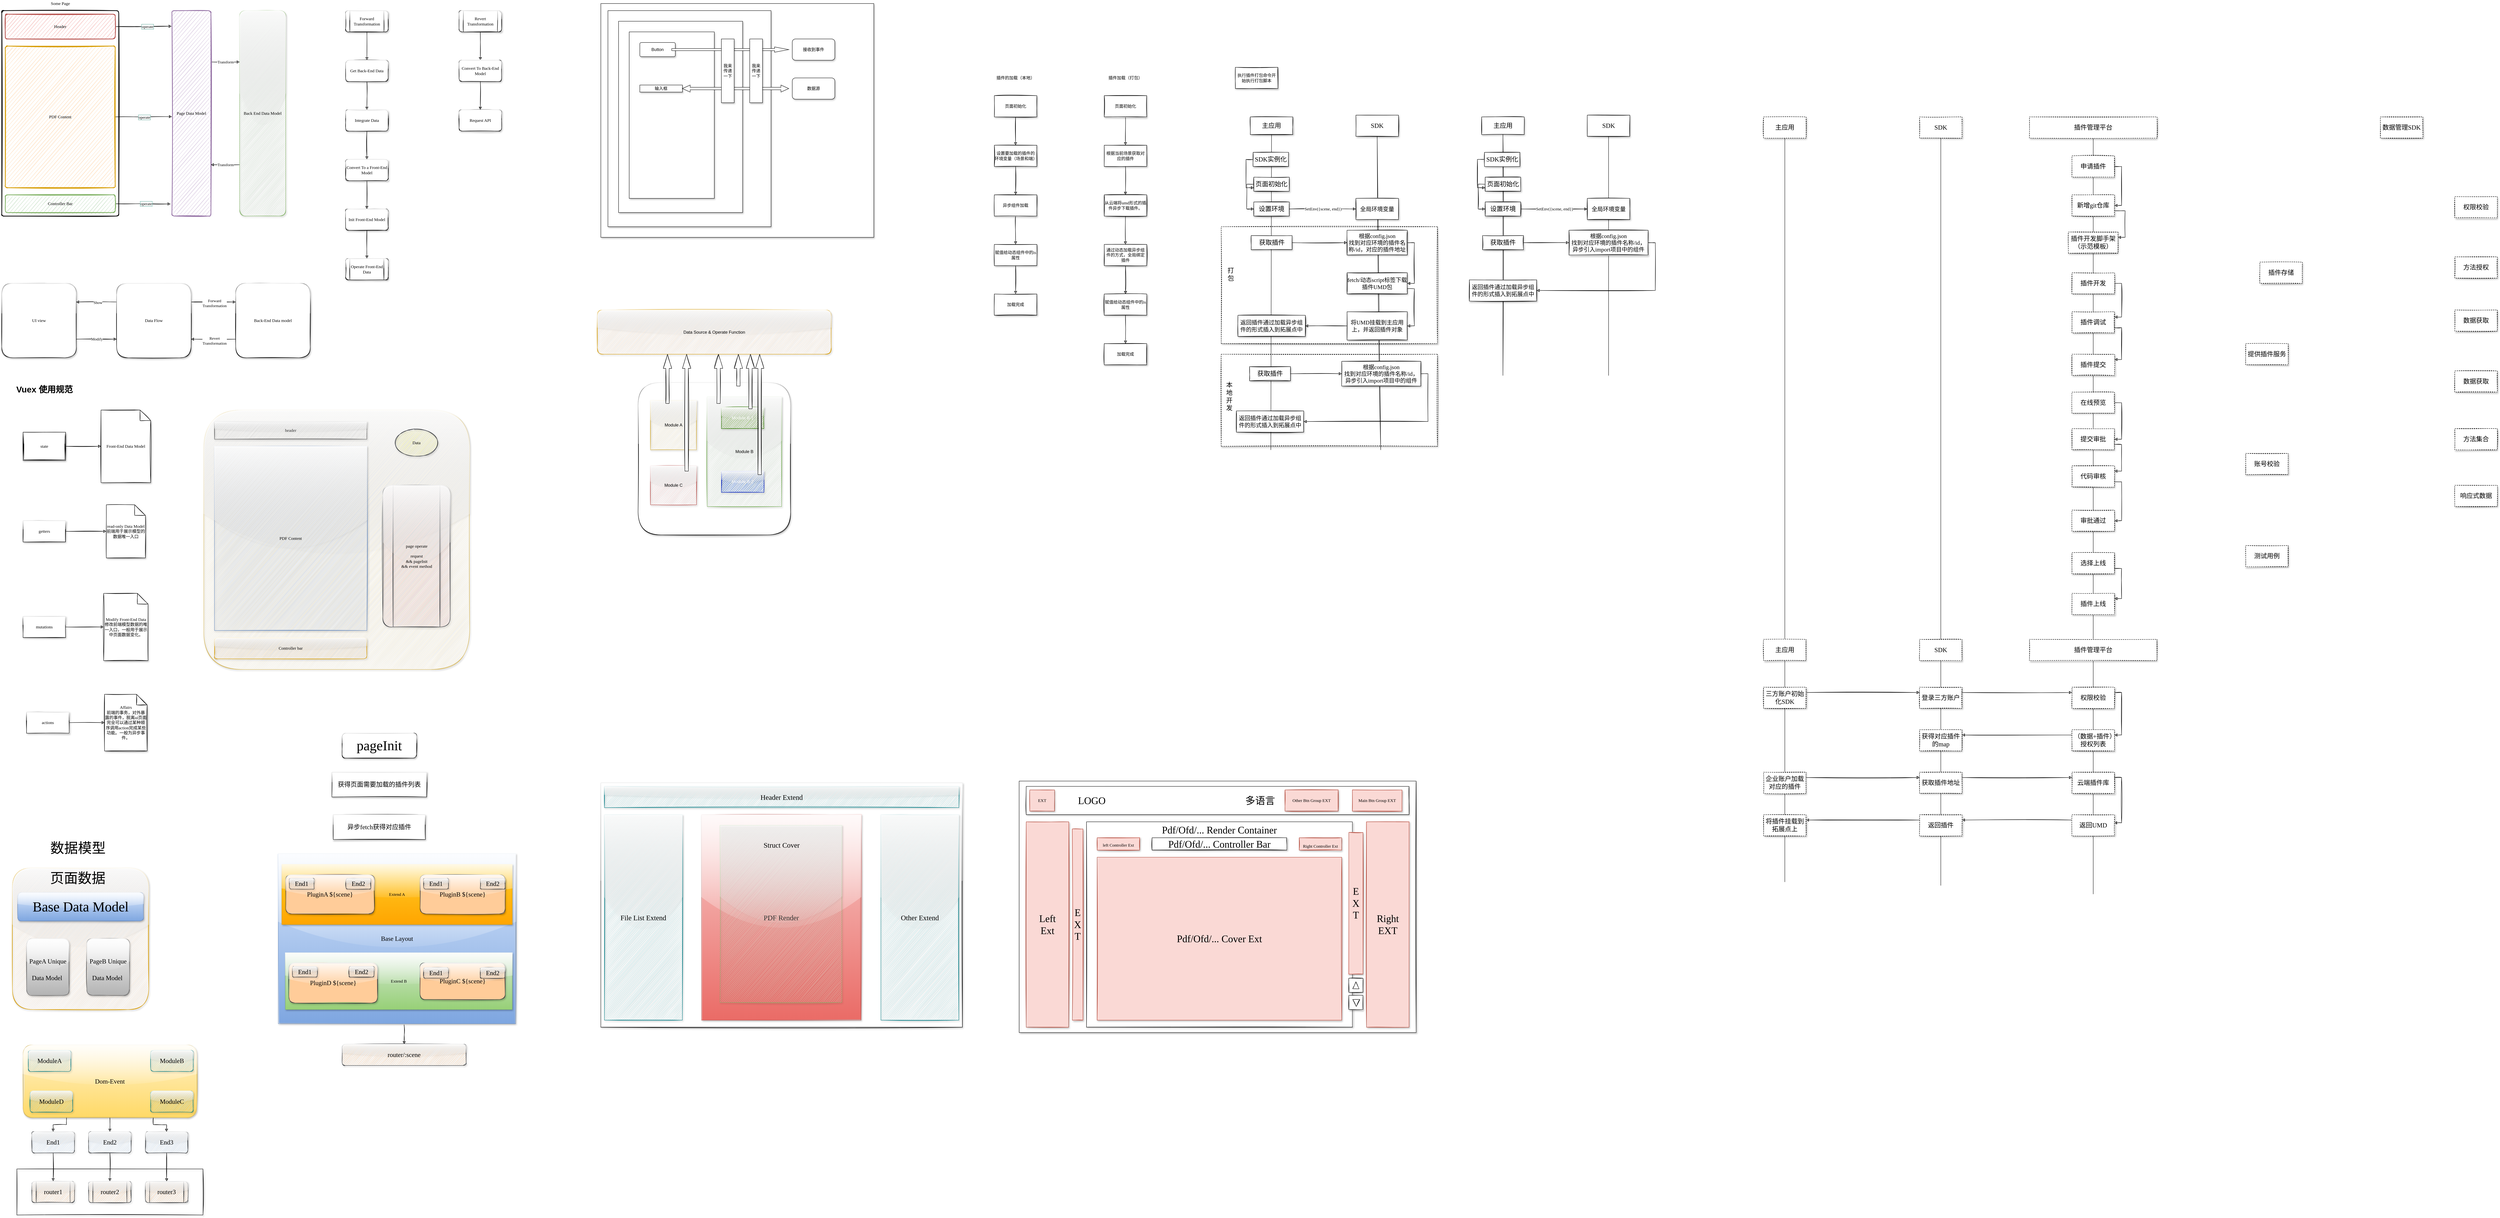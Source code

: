 <mxfile version="14.2.9" type="github">
  <diagram id="ufc3UpPQxjtCwLvqwBDd" name="Page-1">
    <mxGraphModel dx="1878" dy="802" grid="1" gridSize="10" guides="1" tooltips="1" connect="1" arrows="0" fold="1" page="1" pageScale="1" pageWidth="827" pageHeight="1169" background="none" math="0" shadow="0">
      <root>
        <mxCell id="0" />
        <mxCell id="1" parent="0" />
        <mxCell id="8dc-yX7FGoneWtaMe0-X-103" value="" style="rounded=0;whiteSpace=wrap;html=1;shadow=1;glass=0;dashed=1;sketch=1;strokeColor=#000000;gradientColor=none;fontFamily=Comic Sans MS;fontSize=18;" parent="1" vertex="1">
          <mxGeometry x="3520" y="1030" width="610" height="260" as="geometry" />
        </mxCell>
        <mxCell id="8dc-yX7FGoneWtaMe0-X-96" value="" style="rounded=0;whiteSpace=wrap;html=1;shadow=1;glass=0;sketch=1;gradientColor=none;fontFamily=Comic Sans MS;fontSize=18;dashed=1;" parent="1" vertex="1">
          <mxGeometry x="3520" y="670" width="610" height="330" as="geometry" />
        </mxCell>
        <mxCell id="Ofklyt-o_QJBo51mISnL-44" value="" style="rounded=0;whiteSpace=wrap;html=1;shadow=1;glass=1;sketch=1;fontFamily=Comic Sans MS;fontSize=18;fillStyle=auto;fillColor=none;" parent="1" vertex="1">
          <mxGeometry x="122.5" y="3330" width="525" height="130" as="geometry" />
        </mxCell>
        <mxCell id="4br2IXSDRD2dIp-kTlyZ-7" value="" style="rounded=1;whiteSpace=wrap;html=1;absoluteArcSize=1;arcSize=14;strokeWidth=2;shadow=0;sketch=1;fontFamily=Comic Sans MS;" parent="1" vertex="1">
          <mxGeometry x="80" y="60" width="330" height="580" as="geometry" />
        </mxCell>
        <mxCell id="4br2IXSDRD2dIp-kTlyZ-12" style="edgeStyle=orthogonalEdgeStyle;rounded=0;sketch=1;orthogonalLoop=1;jettySize=auto;html=1;exitX=1;exitY=0.5;exitDx=0;exitDy=0;entryX=-0.009;entryY=0.076;entryDx=0;entryDy=0;entryPerimeter=0;shadow=0;fontFamily=Comic Sans MS;" parent="1" source="4br2IXSDRD2dIp-kTlyZ-8" target="4br2IXSDRD2dIp-kTlyZ-11" edge="1">
          <mxGeometry relative="1" as="geometry" />
        </mxCell>
        <mxCell id="4br2IXSDRD2dIp-kTlyZ-15" value="operate" style="edgeLabel;html=1;align=center;verticalAlign=middle;resizable=0;points=[];fontFamily=Comic Sans MS;labelBorderColor=#67AB9F;" parent="4br2IXSDRD2dIp-kTlyZ-12" vertex="1" connectable="0">
          <mxGeometry x="-0.111" y="1" relative="1" as="geometry">
            <mxPoint x="20" y="1" as="offset" />
          </mxGeometry>
        </mxCell>
        <mxCell id="4br2IXSDRD2dIp-kTlyZ-8" value="Header" style="rounded=1;whiteSpace=wrap;html=1;absoluteArcSize=1;arcSize=14;strokeWidth=2;shadow=0;sketch=1;fontFamily=Comic Sans MS;fillColor=#f8cecc;strokeColor=#b85450;" parent="1" vertex="1">
          <mxGeometry x="90" y="70" width="310" height="70" as="geometry" />
        </mxCell>
        <mxCell id="4br2IXSDRD2dIp-kTlyZ-13" style="edgeStyle=orthogonalEdgeStyle;rounded=0;sketch=1;orthogonalLoop=1;jettySize=auto;html=1;exitX=1;exitY=0.5;exitDx=0;exitDy=0;entryX=0;entryY=0.516;entryDx=0;entryDy=0;entryPerimeter=0;shadow=0;fontFamily=Comic Sans MS;" parent="1" source="4br2IXSDRD2dIp-kTlyZ-9" target="4br2IXSDRD2dIp-kTlyZ-11" edge="1">
          <mxGeometry relative="1" as="geometry" />
        </mxCell>
        <mxCell id="4br2IXSDRD2dIp-kTlyZ-16" value="operate" style="edgeLabel;html=1;align=center;verticalAlign=middle;resizable=0;points=[];fontFamily=Comic Sans MS;labelBorderColor=#67AB9F;" parent="4br2IXSDRD2dIp-kTlyZ-13" vertex="1" connectable="0">
          <mxGeometry x="0.025" y="-1" relative="1" as="geometry">
            <mxPoint as="offset" />
          </mxGeometry>
        </mxCell>
        <mxCell id="4br2IXSDRD2dIp-kTlyZ-9" value="PDF Content" style="rounded=1;whiteSpace=wrap;html=1;absoluteArcSize=1;arcSize=14;strokeWidth=2;shadow=0;sketch=1;fontFamily=Comic Sans MS;fillColor=#ffe6cc;strokeColor=#d79b00;" parent="1" vertex="1">
          <mxGeometry x="90" y="160" width="310" height="400" as="geometry" />
        </mxCell>
        <mxCell id="4br2IXSDRD2dIp-kTlyZ-14" style="edgeStyle=orthogonalEdgeStyle;rounded=0;sketch=1;orthogonalLoop=1;jettySize=auto;html=1;exitX=1;exitY=0.5;exitDx=0;exitDy=0;entryX=-0.036;entryY=0.941;entryDx=0;entryDy=0;entryPerimeter=0;shadow=0;fontFamily=Comic Sans MS;" parent="1" source="4br2IXSDRD2dIp-kTlyZ-10" target="4br2IXSDRD2dIp-kTlyZ-11" edge="1">
          <mxGeometry relative="1" as="geometry" />
        </mxCell>
        <mxCell id="4br2IXSDRD2dIp-kTlyZ-17" value="operate" style="edgeLabel;html=1;align=center;verticalAlign=middle;resizable=0;points=[];fontFamily=Comic Sans MS;labelBorderColor=#67AB9F;" parent="4br2IXSDRD2dIp-kTlyZ-14" vertex="1" connectable="0">
          <mxGeometry x="-0.026" relative="1" as="geometry">
            <mxPoint x="10" as="offset" />
          </mxGeometry>
        </mxCell>
        <mxCell id="4br2IXSDRD2dIp-kTlyZ-10" value="Controller Bar" style="rounded=1;whiteSpace=wrap;html=1;absoluteArcSize=1;arcSize=14;strokeWidth=2;shadow=0;sketch=1;fontFamily=Comic Sans MS;fillColor=#d5e8d4;strokeColor=#82b366;" parent="1" vertex="1">
          <mxGeometry x="90" y="580" width="310" height="50" as="geometry" />
        </mxCell>
        <mxCell id="4br2IXSDRD2dIp-kTlyZ-32" style="edgeStyle=orthogonalEdgeStyle;rounded=0;sketch=1;orthogonalLoop=1;jettySize=auto;html=1;exitX=1;exitY=0.25;exitDx=0;exitDy=0;entryX=0;entryY=0.25;entryDx=0;entryDy=0;shadow=0;fontFamily=Comic Sans MS;" parent="1" source="4br2IXSDRD2dIp-kTlyZ-11" target="4br2IXSDRD2dIp-kTlyZ-31" edge="1">
          <mxGeometry relative="1" as="geometry" />
        </mxCell>
        <mxCell id="4br2IXSDRD2dIp-kTlyZ-33" value="Transform" style="edgeLabel;html=1;align=center;verticalAlign=middle;resizable=0;points=[];fontFamily=Comic Sans MS;" parent="4br2IXSDRD2dIp-kTlyZ-32" vertex="1" connectable="0">
          <mxGeometry relative="1" as="geometry">
            <mxPoint as="offset" />
          </mxGeometry>
        </mxCell>
        <mxCell id="4br2IXSDRD2dIp-kTlyZ-11" value="Page Data Model" style="rounded=1;whiteSpace=wrap;html=1;absoluteArcSize=1;arcSize=14;strokeWidth=2;shadow=0;sketch=1;fontFamily=Comic Sans MS;fillColor=#e1d5e7;strokeColor=#9673a6;" parent="1" vertex="1">
          <mxGeometry x="560" y="60" width="110" height="580" as="geometry" />
        </mxCell>
        <mxCell id="4br2IXSDRD2dIp-kTlyZ-18" value="Some Page" style="text;html=1;strokeColor=none;fillColor=none;align=center;verticalAlign=middle;whiteSpace=wrap;rounded=0;shadow=0;sketch=1;fontFamily=Comic Sans MS;" parent="1" vertex="1">
          <mxGeometry x="202.5" y="30" width="85" height="20" as="geometry" />
        </mxCell>
        <mxCell id="4br2IXSDRD2dIp-kTlyZ-37" style="edgeStyle=orthogonalEdgeStyle;rounded=0;sketch=1;orthogonalLoop=1;jettySize=auto;html=1;exitX=1;exitY=0.75;exitDx=0;exitDy=0;entryX=0;entryY=0.75;entryDx=0;entryDy=0;shadow=0;fontFamily=Comic Sans MS;" parent="1" source="4br2IXSDRD2dIp-kTlyZ-23" target="4br2IXSDRD2dIp-kTlyZ-24" edge="1">
          <mxGeometry relative="1" as="geometry" />
        </mxCell>
        <mxCell id="4br2IXSDRD2dIp-kTlyZ-38" value="Modify" style="edgeLabel;html=1;align=center;verticalAlign=middle;resizable=0;points=[];fontFamily=Comic Sans MS;" parent="4br2IXSDRD2dIp-kTlyZ-37" vertex="1" connectable="0">
          <mxGeometry x="-0.114" y="2" relative="1" as="geometry">
            <mxPoint x="7" y="1" as="offset" />
          </mxGeometry>
        </mxCell>
        <mxCell id="4br2IXSDRD2dIp-kTlyZ-23" value="UI view" style="whiteSpace=wrap;html=1;aspect=fixed;rounded=1;shadow=1;glass=1;sketch=1;strokeWidth=1;fillColor=#ffffff;gradientColor=none;fontFamily=Comic Sans MS;" parent="1" vertex="1">
          <mxGeometry x="80" y="830" width="210" height="210" as="geometry" />
        </mxCell>
        <mxCell id="4br2IXSDRD2dIp-kTlyZ-35" style="edgeStyle=orthogonalEdgeStyle;rounded=0;sketch=1;orthogonalLoop=1;jettySize=auto;html=1;exitX=0;exitY=0.25;exitDx=0;exitDy=0;entryX=1;entryY=0.25;entryDx=0;entryDy=0;shadow=0;fontFamily=Comic Sans MS;" parent="1" source="4br2IXSDRD2dIp-kTlyZ-24" target="4br2IXSDRD2dIp-kTlyZ-23" edge="1">
          <mxGeometry relative="1" as="geometry" />
        </mxCell>
        <mxCell id="4br2IXSDRD2dIp-kTlyZ-36" value="Show" style="edgeLabel;html=1;align=center;verticalAlign=middle;resizable=0;points=[];fontFamily=Comic Sans MS;" parent="4br2IXSDRD2dIp-kTlyZ-35" vertex="1" connectable="0">
          <mxGeometry x="0.381" y="1" relative="1" as="geometry">
            <mxPoint x="25" as="offset" />
          </mxGeometry>
        </mxCell>
        <mxCell id="4br2IXSDRD2dIp-kTlyZ-58" style="edgeStyle=orthogonalEdgeStyle;rounded=0;sketch=1;orthogonalLoop=1;jettySize=auto;html=1;exitX=1;exitY=0.25;exitDx=0;exitDy=0;entryX=0;entryY=0.25;entryDx=0;entryDy=0;shadow=0;fontFamily=Comic Sans MS;" parent="1" source="4br2IXSDRD2dIp-kTlyZ-24" target="4br2IXSDRD2dIp-kTlyZ-57" edge="1">
          <mxGeometry relative="1" as="geometry" />
        </mxCell>
        <mxCell id="4br2IXSDRD2dIp-kTlyZ-59" value="Forward&lt;br&gt;Transformation" style="edgeLabel;html=1;align=center;verticalAlign=middle;resizable=0;points=[];fontFamily=Comic Sans MS;" parent="4br2IXSDRD2dIp-kTlyZ-58" vertex="1" connectable="0">
          <mxGeometry x="-0.299" y="-2" relative="1" as="geometry">
            <mxPoint x="22" y="1" as="offset" />
          </mxGeometry>
        </mxCell>
        <mxCell id="4br2IXSDRD2dIp-kTlyZ-24" value="Data Flow" style="whiteSpace=wrap;html=1;aspect=fixed;rounded=1;shadow=1;glass=1;sketch=1;strokeWidth=1;fillColor=#ffffff;gradientColor=none;fontFamily=Comic Sans MS;" parent="1" vertex="1">
          <mxGeometry x="404" y="830" width="210" height="210" as="geometry" />
        </mxCell>
        <mxCell id="4br2IXSDRD2dIp-kTlyZ-34" value="Transform" style="edgeStyle=orthogonalEdgeStyle;rounded=0;sketch=1;orthogonalLoop=1;jettySize=auto;html=1;exitX=0;exitY=0.75;exitDx=0;exitDy=0;entryX=1;entryY=0.75;entryDx=0;entryDy=0;shadow=0;fontFamily=Comic Sans MS;" parent="1" source="4br2IXSDRD2dIp-kTlyZ-31" target="4br2IXSDRD2dIp-kTlyZ-11" edge="1">
          <mxGeometry relative="1" as="geometry" />
        </mxCell>
        <mxCell id="4br2IXSDRD2dIp-kTlyZ-31" value="Back End Data Model" style="rounded=1;whiteSpace=wrap;html=1;shadow=1;glass=1;sketch=1;strokeWidth=1;fillColor=#d5e8d4;fontFamily=Comic Sans MS;strokeColor=#82b366;" parent="1" vertex="1">
          <mxGeometry x="751" y="60" width="130" height="580" as="geometry" />
        </mxCell>
        <mxCell id="4br2IXSDRD2dIp-kTlyZ-43" value="" style="edgeStyle=orthogonalEdgeStyle;rounded=0;sketch=1;orthogonalLoop=1;jettySize=auto;html=1;shadow=0;fontFamily=Comic Sans MS;" parent="1" source="4br2IXSDRD2dIp-kTlyZ-40" target="4br2IXSDRD2dIp-kTlyZ-42" edge="1">
          <mxGeometry relative="1" as="geometry" />
        </mxCell>
        <mxCell id="4br2IXSDRD2dIp-kTlyZ-40" value="Forward Transformation" style="shape=process;whiteSpace=wrap;html=1;backgroundOutline=1;rounded=1;shadow=1;fontFamily=Comic Sans MS;strokeWidth=1;glass=1;sketch=1;" parent="1" vertex="1">
          <mxGeometry x="1050" y="60" width="120" height="60" as="geometry" />
        </mxCell>
        <mxCell id="4br2IXSDRD2dIp-kTlyZ-45" value="" style="edgeStyle=orthogonalEdgeStyle;rounded=0;sketch=1;orthogonalLoop=1;jettySize=auto;html=1;shadow=0;fontFamily=Comic Sans MS;" parent="1" source="4br2IXSDRD2dIp-kTlyZ-42" target="4br2IXSDRD2dIp-kTlyZ-44" edge="1">
          <mxGeometry relative="1" as="geometry" />
        </mxCell>
        <mxCell id="4br2IXSDRD2dIp-kTlyZ-42" value="Get Back-End Data" style="whiteSpace=wrap;html=1;rounded=1;shadow=1;fontFamily=Comic Sans MS;strokeWidth=1;glass=1;sketch=1;" parent="1" vertex="1">
          <mxGeometry x="1050" y="200" width="120" height="60" as="geometry" />
        </mxCell>
        <mxCell id="4br2IXSDRD2dIp-kTlyZ-47" value="" style="edgeStyle=orthogonalEdgeStyle;rounded=0;sketch=1;orthogonalLoop=1;jettySize=auto;html=1;shadow=0;fontFamily=Comic Sans MS;" parent="1" source="4br2IXSDRD2dIp-kTlyZ-44" target="4br2IXSDRD2dIp-kTlyZ-46" edge="1">
          <mxGeometry relative="1" as="geometry" />
        </mxCell>
        <mxCell id="4br2IXSDRD2dIp-kTlyZ-44" value="Integrate Data" style="whiteSpace=wrap;html=1;rounded=1;shadow=1;fontFamily=Comic Sans MS;strokeWidth=1;glass=1;sketch=1;" parent="1" vertex="1">
          <mxGeometry x="1050" y="340" width="120" height="60" as="geometry" />
        </mxCell>
        <mxCell id="4br2IXSDRD2dIp-kTlyZ-49" value="" style="edgeStyle=orthogonalEdgeStyle;rounded=0;sketch=1;orthogonalLoop=1;jettySize=auto;html=1;shadow=0;fontFamily=Comic Sans MS;" parent="1" source="4br2IXSDRD2dIp-kTlyZ-46" target="4br2IXSDRD2dIp-kTlyZ-48" edge="1">
          <mxGeometry relative="1" as="geometry" />
        </mxCell>
        <mxCell id="4br2IXSDRD2dIp-kTlyZ-46" value="Convert To a Front-End Model" style="whiteSpace=wrap;html=1;rounded=1;shadow=1;fontFamily=Comic Sans MS;strokeWidth=1;glass=1;sketch=1;" parent="1" vertex="1">
          <mxGeometry x="1050" y="480" width="120" height="60" as="geometry" />
        </mxCell>
        <mxCell id="4br2IXSDRD2dIp-kTlyZ-51" value="" style="edgeStyle=orthogonalEdgeStyle;rounded=0;sketch=1;orthogonalLoop=1;jettySize=auto;html=1;shadow=0;fontFamily=Comic Sans MS;" parent="1" source="4br2IXSDRD2dIp-kTlyZ-48" target="4br2IXSDRD2dIp-kTlyZ-50" edge="1">
          <mxGeometry relative="1" as="geometry" />
        </mxCell>
        <mxCell id="4br2IXSDRD2dIp-kTlyZ-48" value="Init Front-End Model" style="whiteSpace=wrap;html=1;rounded=1;shadow=1;fontFamily=Comic Sans MS;strokeWidth=1;glass=1;sketch=1;" parent="1" vertex="1">
          <mxGeometry x="1050" y="620" width="120" height="60" as="geometry" />
        </mxCell>
        <mxCell id="4br2IXSDRD2dIp-kTlyZ-50" value="Operate Front-End Data" style="shape=process;whiteSpace=wrap;html=1;backgroundOutline=1;rounded=1;shadow=1;fontFamily=Comic Sans MS;strokeWidth=1;glass=1;sketch=1;" parent="1" vertex="1">
          <mxGeometry x="1050" y="760" width="120" height="60" as="geometry" />
        </mxCell>
        <mxCell id="4br2IXSDRD2dIp-kTlyZ-54" value="" style="edgeStyle=orthogonalEdgeStyle;rounded=0;sketch=1;orthogonalLoop=1;jettySize=auto;html=1;shadow=0;fontFamily=Comic Sans MS;" parent="1" source="4br2IXSDRD2dIp-kTlyZ-52" target="4br2IXSDRD2dIp-kTlyZ-53" edge="1">
          <mxGeometry relative="1" as="geometry" />
        </mxCell>
        <mxCell id="4br2IXSDRD2dIp-kTlyZ-52" value="Revert Transformation" style="shape=process;whiteSpace=wrap;html=1;backgroundOutline=1;rounded=1;shadow=1;glass=1;sketch=1;strokeWidth=1;fillColor=#ffffff;gradientColor=none;fontFamily=Comic Sans MS;" parent="1" vertex="1">
          <mxGeometry x="1370" y="60" width="120" height="60" as="geometry" />
        </mxCell>
        <mxCell id="4br2IXSDRD2dIp-kTlyZ-56" value="" style="edgeStyle=orthogonalEdgeStyle;rounded=0;sketch=1;orthogonalLoop=1;jettySize=auto;html=1;shadow=0;fontFamily=Comic Sans MS;" parent="1" source="4br2IXSDRD2dIp-kTlyZ-53" target="4br2IXSDRD2dIp-kTlyZ-55" edge="1">
          <mxGeometry relative="1" as="geometry" />
        </mxCell>
        <mxCell id="4br2IXSDRD2dIp-kTlyZ-53" value="Convert To Back-End Model" style="whiteSpace=wrap;html=1;rounded=1;shadow=1;fontFamily=Comic Sans MS;strokeWidth=1;glass=1;sketch=1;" parent="1" vertex="1">
          <mxGeometry x="1370" y="200" width="120" height="60" as="geometry" />
        </mxCell>
        <mxCell id="4br2IXSDRD2dIp-kTlyZ-55" value="Request API" style="whiteSpace=wrap;html=1;rounded=1;shadow=1;fontFamily=Comic Sans MS;strokeWidth=1;glass=1;sketch=1;" parent="1" vertex="1">
          <mxGeometry x="1370" y="340" width="120" height="60" as="geometry" />
        </mxCell>
        <mxCell id="4br2IXSDRD2dIp-kTlyZ-60" style="edgeStyle=orthogonalEdgeStyle;rounded=0;sketch=1;orthogonalLoop=1;jettySize=auto;html=1;exitX=0;exitY=0.75;exitDx=0;exitDy=0;entryX=1;entryY=0.75;entryDx=0;entryDy=0;shadow=0;fontFamily=Comic Sans MS;" parent="1" source="4br2IXSDRD2dIp-kTlyZ-57" target="4br2IXSDRD2dIp-kTlyZ-24" edge="1">
          <mxGeometry relative="1" as="geometry" />
        </mxCell>
        <mxCell id="4br2IXSDRD2dIp-kTlyZ-61" value="Revert&lt;br&gt;Transformation" style="edgeLabel;html=1;align=center;verticalAlign=middle;resizable=0;points=[];fontFamily=Comic Sans MS;" parent="4br2IXSDRD2dIp-kTlyZ-60" vertex="1" connectable="0">
          <mxGeometry x="0.079" y="4" relative="1" as="geometry">
            <mxPoint x="8" as="offset" />
          </mxGeometry>
        </mxCell>
        <mxCell id="4br2IXSDRD2dIp-kTlyZ-57" value="Back-End Data model" style="whiteSpace=wrap;html=1;aspect=fixed;rounded=1;shadow=1;glass=1;sketch=1;strokeWidth=1;fillColor=#ffffff;gradientColor=none;fontFamily=Comic Sans MS;" parent="1" vertex="1">
          <mxGeometry x="740" y="830" width="210" height="210" as="geometry" />
        </mxCell>
        <mxCell id="4br2IXSDRD2dIp-kTlyZ-65" value="" style="edgeStyle=orthogonalEdgeStyle;rounded=0;sketch=1;orthogonalLoop=1;jettySize=auto;html=1;shadow=0;fontFamily=Comic Sans MS;" parent="1" source="4br2IXSDRD2dIp-kTlyZ-62" target="4br2IXSDRD2dIp-kTlyZ-64" edge="1">
          <mxGeometry relative="1" as="geometry" />
        </mxCell>
        <mxCell id="4br2IXSDRD2dIp-kTlyZ-62" value="state" style="shape=ext;double=1;rounded=0;whiteSpace=wrap;html=1;shadow=1;glass=1;sketch=1;strokeWidth=1;fillColor=#ffffff;gradientColor=none;fontFamily=Comic Sans MS;" parent="1" vertex="1">
          <mxGeometry x="140" y="1250" width="120" height="80" as="geometry" />
        </mxCell>
        <mxCell id="4br2IXSDRD2dIp-kTlyZ-63" value="Vuex 使用规范" style="text;strokeColor=none;fillColor=none;html=1;fontSize=24;fontStyle=1;verticalAlign=middle;align=center;rounded=1;shadow=1;glass=1;sketch=1;" parent="1" vertex="1">
          <mxGeometry x="90" y="1110" width="220" height="40" as="geometry" />
        </mxCell>
        <mxCell id="4br2IXSDRD2dIp-kTlyZ-64" value="Front-End Data Model" style="shape=note;whiteSpace=wrap;html=1;backgroundOutline=1;darkOpacity=0.05;rounded=0;shadow=1;fontFamily=Comic Sans MS;strokeWidth=1;glass=1;sketch=1;" parent="1" vertex="1">
          <mxGeometry x="360" y="1187.5" width="140" height="205" as="geometry" />
        </mxCell>
        <mxCell id="4br2IXSDRD2dIp-kTlyZ-68" value="" style="edgeStyle=orthogonalEdgeStyle;rounded=0;sketch=1;orthogonalLoop=1;jettySize=auto;html=1;shadow=0;fontFamily=Comic Sans MS;" parent="1" source="4br2IXSDRD2dIp-kTlyZ-66" target="4br2IXSDRD2dIp-kTlyZ-67" edge="1">
          <mxGeometry relative="1" as="geometry" />
        </mxCell>
        <mxCell id="4br2IXSDRD2dIp-kTlyZ-66" value="getters" style="rounded=0;whiteSpace=wrap;html=1;shadow=1;glass=1;sketch=1;strokeWidth=1;fillColor=#ffffff;gradientColor=none;fontFamily=Comic Sans MS;" parent="1" vertex="1">
          <mxGeometry x="140" y="1500" width="120" height="60" as="geometry" />
        </mxCell>
        <mxCell id="4br2IXSDRD2dIp-kTlyZ-67" value="read-only Data Model&lt;br&gt;前端用于展示模型的数据唯一入口" style="shape=note;whiteSpace=wrap;html=1;backgroundOutline=1;darkOpacity=0.05;rounded=0;shadow=1;fontFamily=Comic Sans MS;strokeWidth=1;glass=1;sketch=1;" parent="1" vertex="1">
          <mxGeometry x="375" y="1455" width="110" height="150" as="geometry" />
        </mxCell>
        <mxCell id="4br2IXSDRD2dIp-kTlyZ-71" value="" style="edgeStyle=orthogonalEdgeStyle;rounded=0;sketch=1;orthogonalLoop=1;jettySize=auto;html=1;shadow=0;fontFamily=Comic Sans MS;" parent="1" source="4br2IXSDRD2dIp-kTlyZ-69" target="4br2IXSDRD2dIp-kTlyZ-70" edge="1">
          <mxGeometry relative="1" as="geometry" />
        </mxCell>
        <mxCell id="4br2IXSDRD2dIp-kTlyZ-69" value="mutations" style="rounded=0;whiteSpace=wrap;html=1;shadow=1;glass=1;sketch=1;strokeWidth=1;fillColor=#ffffff;gradientColor=none;fontFamily=Comic Sans MS;" parent="1" vertex="1">
          <mxGeometry x="140" y="1770" width="120" height="60" as="geometry" />
        </mxCell>
        <mxCell id="4br2IXSDRD2dIp-kTlyZ-70" value="Modify Front-End Data&lt;br&gt;修改前端模型数据的唯一入口，一般用于展示中页面数据变化。" style="shape=note;whiteSpace=wrap;html=1;backgroundOutline=1;darkOpacity=0.05;rounded=0;shadow=1;fontFamily=Comic Sans MS;strokeWidth=1;glass=1;sketch=1;" parent="1" vertex="1">
          <mxGeometry x="367.5" y="1705" width="125" height="190" as="geometry" />
        </mxCell>
        <mxCell id="4br2IXSDRD2dIp-kTlyZ-75" value="" style="edgeStyle=orthogonalEdgeStyle;rounded=0;sketch=1;orthogonalLoop=1;jettySize=auto;html=1;shadow=0;fontFamily=Comic Sans MS;" parent="1" source="4br2IXSDRD2dIp-kTlyZ-73" target="4br2IXSDRD2dIp-kTlyZ-74" edge="1">
          <mxGeometry relative="1" as="geometry" />
        </mxCell>
        <mxCell id="4br2IXSDRD2dIp-kTlyZ-73" value="actions" style="rounded=0;whiteSpace=wrap;html=1;shadow=1;glass=1;sketch=1;strokeWidth=1;fillColor=#ffffff;gradientColor=none;fontFamily=Comic Sans MS;" parent="1" vertex="1">
          <mxGeometry x="150" y="2040" width="120" height="60" as="geometry" />
        </mxCell>
        <mxCell id="4br2IXSDRD2dIp-kTlyZ-74" value="Affairs&lt;br&gt;前端的事务，对外暴露的事件，脱离ui页面完全可以通过某种顺序调用action完成某些功能。一般为异步事件。" style="shape=note;whiteSpace=wrap;html=1;backgroundOutline=1;darkOpacity=0.05;rounded=0;shadow=1;fontFamily=Comic Sans MS;strokeWidth=1;glass=1;sketch=1;" parent="1" vertex="1">
          <mxGeometry x="370" y="1990" width="120" height="160" as="geometry" />
        </mxCell>
        <mxCell id="Ofklyt-o_QJBo51mISnL-2" value="" style="rounded=1;whiteSpace=wrap;html=1;sketch=1;shadow=1;glass=1;fillColor=#fff2cc;strokeColor=#d6b656;horizontal=1;" parent="1" vertex="1">
          <mxGeometry x="650" y="1187.5" width="750" height="732.5" as="geometry" />
        </mxCell>
        <mxCell id="Ofklyt-o_QJBo51mISnL-3" value="header" style="rounded=0;whiteSpace=wrap;html=1;shadow=1;glass=1;sketch=1;fontFamily=Comic Sans MS;fillColor=#f5f5f5;strokeColor=#666666;fontColor=#333333;" parent="1" vertex="1">
          <mxGeometry x="680" y="1220" width="430" height="50" as="geometry" />
        </mxCell>
        <mxCell id="Ofklyt-o_QJBo51mISnL-4" value="PDF Content" style="rounded=0;whiteSpace=wrap;html=1;shadow=1;glass=1;sketch=1;fontFamily=Comic Sans MS;fillColor=#dae8fc;strokeColor=#6c8ebf;" parent="1" vertex="1">
          <mxGeometry x="680" y="1290" width="430" height="520" as="geometry" />
        </mxCell>
        <mxCell id="Ofklyt-o_QJBo51mISnL-5" value="Controller bar" style="rounded=1;whiteSpace=wrap;html=1;shadow=1;glass=1;sketch=1;fontFamily=Comic Sans MS;fillColor=#ffe6cc;strokeColor=#d79b00;" parent="1" vertex="1">
          <mxGeometry x="680" y="1830" width="430" height="60" as="geometry" />
        </mxCell>
        <mxCell id="Ofklyt-o_QJBo51mISnL-6" value="Data" style="ellipse;whiteSpace=wrap;html=1;rounded=1;shadow=1;glass=1;sketch=1;fontFamily=Comic Sans MS;fillColor=#ffff88;strokeColor=#36393d;" parent="1" vertex="1">
          <mxGeometry x="1190" y="1240" width="120" height="80" as="geometry" />
        </mxCell>
        <mxCell id="Ofklyt-o_QJBo51mISnL-7" value="page operate&lt;br&gt;&lt;br&gt;request&lt;br&gt;&amp;amp;&amp;amp; pageInit&lt;br&gt;&amp;amp;&amp;amp; event method" style="shape=process;whiteSpace=wrap;html=1;backgroundOutline=1;rounded=1;shadow=1;glass=1;sketch=1;fontFamily=Comic Sans MS;fillColor=#ffcccc;strokeColor=#36393d;" parent="1" vertex="1">
          <mxGeometry x="1155" y="1400" width="190" height="400" as="geometry" />
        </mxCell>
        <mxCell id="Ofklyt-o_QJBo51mISnL-8" value="数据模型" style="text;html=1;strokeColor=none;fillColor=none;align=center;verticalAlign=middle;whiteSpace=wrap;rounded=0;shadow=1;glass=1;sketch=1;fontFamily=Comic Sans MS;fontSize=39;" parent="1" vertex="1">
          <mxGeometry x="176" y="2390" width="237.5" height="70" as="geometry" />
        </mxCell>
        <mxCell id="Ofklyt-o_QJBo51mISnL-10" value="" style="rounded=1;whiteSpace=wrap;html=1;shadow=1;glass=1;sketch=1;fontFamily=Comic Sans MS;fontSize=39;fillColor=#ffe6cc;strokeColor=#d79b00;" parent="1" vertex="1">
          <mxGeometry x="110" y="2480" width="384.75" height="400" as="geometry" />
        </mxCell>
        <mxCell id="Ofklyt-o_QJBo51mISnL-12" value="页面数据" style="text;html=1;strokeColor=none;fillColor=none;align=center;verticalAlign=middle;whiteSpace=wrap;rounded=0;shadow=1;glass=1;sketch=1;fontFamily=Comic Sans MS;fontSize=39;" parent="1" vertex="1">
          <mxGeometry x="154.25" y="2500" width="281" height="20" as="geometry" />
        </mxCell>
        <mxCell id="Ofklyt-o_QJBo51mISnL-14" value="Base Data Model" style="rounded=1;whiteSpace=wrap;html=1;shadow=1;glass=1;sketch=1;fontFamily=Comic Sans MS;fontSize=39;gradientColor=#7ea6e0;fillColor=#dae8fc;strokeColor=#6c8ebf;" parent="1" vertex="1">
          <mxGeometry x="125" y="2550" width="355" height="80" as="geometry" />
        </mxCell>
        <mxCell id="Ofklyt-o_QJBo51mISnL-15" value="&lt;font style=&quot;font-size: 18px&quot;&gt;PageA Unique Data Model&amp;nbsp;&lt;/font&gt;" style="rounded=1;whiteSpace=wrap;html=1;shadow=1;glass=1;sketch=1;fontFamily=Comic Sans MS;fontSize=39;gradientColor=#b3b3b3;fillColor=#f5f5f5;strokeColor=#666666;" parent="1" vertex="1">
          <mxGeometry x="150" y="2680" width="120" height="160" as="geometry" />
        </mxCell>
        <mxCell id="Ofklyt-o_QJBo51mISnL-16" value="&lt;font style=&quot;font-size: 18px&quot;&gt;PageB Unique Data Model&amp;nbsp;&lt;/font&gt;" style="rounded=1;whiteSpace=wrap;html=1;shadow=1;glass=1;sketch=1;fontFamily=Comic Sans MS;fontSize=39;gradientColor=#b3b3b3;fillColor=#f5f5f5;strokeColor=#666666;" parent="1" vertex="1">
          <mxGeometry x="320" y="2680" width="120" height="160" as="geometry" />
        </mxCell>
        <mxCell id="Ofklyt-o_QJBo51mISnL-17" value="pageInit" style="rounded=1;whiteSpace=wrap;html=1;shadow=1;glass=1;sketch=1;fontFamily=Comic Sans MS;fontSize=39;" parent="1" vertex="1">
          <mxGeometry x="1040" y="2100" width="210" height="70" as="geometry" />
        </mxCell>
        <mxCell id="Ofklyt-o_QJBo51mISnL-18" value="获得页面需要加载的插件列表" style="rounded=0;whiteSpace=wrap;html=1;shadow=1;glass=1;sketch=1;fontFamily=Comic Sans MS;fontSize=18;" parent="1" vertex="1">
          <mxGeometry x="1011.25" y="2210" width="267.5" height="70" as="geometry" />
        </mxCell>
        <mxCell id="Ofklyt-o_QJBo51mISnL-19" value="异步fetch获得对应插件" style="rounded=0;whiteSpace=wrap;html=1;shadow=1;glass=1;sketch=1;fontFamily=Comic Sans MS;fontSize=18;" parent="1" vertex="1">
          <mxGeometry x="1015" y="2330" width="260" height="70" as="geometry" />
        </mxCell>
        <mxCell id="Ofklyt-o_QJBo51mISnL-35" style="edgeStyle=orthogonalEdgeStyle;rounded=0;orthogonalLoop=1;jettySize=auto;html=1;exitX=0.25;exitY=1;exitDx=0;exitDy=0;fontFamily=Comic Sans MS;fontSize=18;sketch=1;" parent="1" source="Ofklyt-o_QJBo51mISnL-26" target="Ofklyt-o_QJBo51mISnL-27" edge="1">
          <mxGeometry relative="1" as="geometry" />
        </mxCell>
        <mxCell id="Ofklyt-o_QJBo51mISnL-36" style="edgeStyle=orthogonalEdgeStyle;rounded=0;sketch=1;orthogonalLoop=1;jettySize=auto;html=1;exitX=0.5;exitY=1;exitDx=0;exitDy=0;entryX=0.5;entryY=0;entryDx=0;entryDy=0;fontFamily=Comic Sans MS;fontSize=18;" parent="1" source="Ofklyt-o_QJBo51mISnL-26" target="Ofklyt-o_QJBo51mISnL-28" edge="1">
          <mxGeometry relative="1" as="geometry" />
        </mxCell>
        <mxCell id="Ofklyt-o_QJBo51mISnL-37" style="edgeStyle=orthogonalEdgeStyle;rounded=0;sketch=1;orthogonalLoop=1;jettySize=auto;html=1;exitX=0.75;exitY=1;exitDx=0;exitDy=0;entryX=0.5;entryY=0;entryDx=0;entryDy=0;fontFamily=Comic Sans MS;fontSize=18;" parent="1" source="Ofklyt-o_QJBo51mISnL-26" target="Ofklyt-o_QJBo51mISnL-29" edge="1">
          <mxGeometry relative="1" as="geometry" />
        </mxCell>
        <mxCell id="Ofklyt-o_QJBo51mISnL-26" value="Dom-Event" style="rounded=1;whiteSpace=wrap;html=1;shadow=1;glass=1;sketch=1;fontFamily=Comic Sans MS;fontSize=18;fillColor=#fff2cc;strokeColor=#d6b656;gradientColor=#ffd966;" parent="1" vertex="1">
          <mxGeometry x="140" y="2980" width="490" height="205" as="geometry" />
        </mxCell>
        <mxCell id="Ofklyt-o_QJBo51mISnL-39" value="" style="edgeStyle=orthogonalEdgeStyle;rounded=0;sketch=1;orthogonalLoop=1;jettySize=auto;html=1;fontFamily=Comic Sans MS;fontSize=18;" parent="1" source="Ofklyt-o_QJBo51mISnL-27" target="Ofklyt-o_QJBo51mISnL-38" edge="1">
          <mxGeometry relative="1" as="geometry" />
        </mxCell>
        <mxCell id="Ofklyt-o_QJBo51mISnL-27" value="End1" style="rounded=1;whiteSpace=wrap;html=1;shadow=1;glass=1;sketch=1;fontFamily=Comic Sans MS;fontSize=18;fillColor=#cce5ff;strokeColor=#36393d;" parent="1" vertex="1">
          <mxGeometry x="165" y="3225" width="120" height="60" as="geometry" />
        </mxCell>
        <mxCell id="Ofklyt-o_QJBo51mISnL-41" value="" style="edgeStyle=orthogonalEdgeStyle;rounded=0;sketch=1;orthogonalLoop=1;jettySize=auto;html=1;fontFamily=Comic Sans MS;fontSize=18;" parent="1" source="Ofklyt-o_QJBo51mISnL-28" target="Ofklyt-o_QJBo51mISnL-40" edge="1">
          <mxGeometry relative="1" as="geometry" />
        </mxCell>
        <mxCell id="Ofklyt-o_QJBo51mISnL-28" value="End2" style="rounded=1;whiteSpace=wrap;html=1;shadow=1;glass=1;sketch=1;fontFamily=Comic Sans MS;fontSize=18;fillColor=#cce5ff;strokeColor=#36393d;" parent="1" vertex="1">
          <mxGeometry x="325" y="3225" width="120" height="60" as="geometry" />
        </mxCell>
        <mxCell id="Ofklyt-o_QJBo51mISnL-43" value="" style="edgeStyle=orthogonalEdgeStyle;rounded=0;sketch=1;orthogonalLoop=1;jettySize=auto;html=1;fontFamily=Comic Sans MS;fontSize=18;" parent="1" source="Ofklyt-o_QJBo51mISnL-29" target="Ofklyt-o_QJBo51mISnL-42" edge="1">
          <mxGeometry relative="1" as="geometry" />
        </mxCell>
        <mxCell id="Ofklyt-o_QJBo51mISnL-29" value="End3" style="rounded=1;whiteSpace=wrap;html=1;shadow=1;glass=1;sketch=1;fontFamily=Comic Sans MS;fontSize=18;fillColor=#cce5ff;strokeColor=#36393d;" parent="1" vertex="1">
          <mxGeometry x="485" y="3225" width="120" height="60" as="geometry" />
        </mxCell>
        <mxCell id="Ofklyt-o_QJBo51mISnL-31" value="ModuleA" style="rounded=1;whiteSpace=wrap;html=1;shadow=1;glass=1;sketch=1;fontFamily=Comic Sans MS;fontSize=18;fillColor=#b0e3e6;strokeColor=#0e8088;" parent="1" vertex="1">
          <mxGeometry x="155" y="2995" width="120" height="60" as="geometry" />
        </mxCell>
        <mxCell id="Ofklyt-o_QJBo51mISnL-32" value="ModuleB" style="rounded=1;whiteSpace=wrap;html=1;shadow=1;glass=1;sketch=1;fontFamily=Comic Sans MS;fontSize=18;fillColor=#b0e3e6;strokeColor=#0e8088;" parent="1" vertex="1">
          <mxGeometry x="500" y="2995" width="120" height="60" as="geometry" />
        </mxCell>
        <mxCell id="Ofklyt-o_QJBo51mISnL-33" value="ModuleC" style="rounded=1;whiteSpace=wrap;html=1;shadow=1;glass=1;sketch=1;fontFamily=Comic Sans MS;fontSize=18;fillColor=#b0e3e6;strokeColor=#0e8088;" parent="1" vertex="1">
          <mxGeometry x="500" y="3110" width="120" height="60" as="geometry" />
        </mxCell>
        <mxCell id="Ofklyt-o_QJBo51mISnL-34" value="ModuleD" style="rounded=1;whiteSpace=wrap;html=1;shadow=1;glass=1;sketch=1;fontFamily=Comic Sans MS;fontSize=18;fillColor=#b0e3e6;strokeColor=#0e8088;" parent="1" vertex="1">
          <mxGeometry x="160" y="3110" width="120" height="60" as="geometry" />
        </mxCell>
        <mxCell id="Ofklyt-o_QJBo51mISnL-38" value="router1" style="shape=process;whiteSpace=wrap;html=1;backgroundOutline=1;rounded=1;shadow=1;fontFamily=Comic Sans MS;fontSize=18;glass=1;sketch=1;fillColor=#ffcc99;strokeColor=#36393d;" parent="1" vertex="1">
          <mxGeometry x="165" y="3365" width="120" height="60" as="geometry" />
        </mxCell>
        <mxCell id="Ofklyt-o_QJBo51mISnL-40" value="router2" style="shape=process;whiteSpace=wrap;html=1;backgroundOutline=1;rounded=1;shadow=1;fontFamily=Comic Sans MS;fontSize=18;glass=1;sketch=1;fillColor=#ffcc99;strokeColor=#36393d;" parent="1" vertex="1">
          <mxGeometry x="325" y="3365" width="120" height="60" as="geometry" />
        </mxCell>
        <mxCell id="Ofklyt-o_QJBo51mISnL-42" value="router3" style="shape=process;whiteSpace=wrap;html=1;backgroundOutline=1;rounded=1;shadow=1;fontFamily=Comic Sans MS;fontSize=18;glass=1;sketch=1;fillColor=#ffcc99;strokeColor=#36393d;" parent="1" vertex="1">
          <mxGeometry x="485" y="3365" width="120" height="60" as="geometry" />
        </mxCell>
        <mxCell id="Ofklyt-o_QJBo51mISnL-59" style="edgeStyle=orthogonalEdgeStyle;rounded=0;sketch=1;orthogonalLoop=1;jettySize=auto;html=1;exitX=0.5;exitY=1;exitDx=0;exitDy=0;entryX=0.5;entryY=0;entryDx=0;entryDy=0;fontFamily=Comic Sans MS;fontSize=18;" parent="1" target="Ofklyt-o_QJBo51mISnL-58" edge="1">
          <mxGeometry relative="1" as="geometry">
            <mxPoint x="1215" y="2923" as="sourcePoint" />
          </mxGeometry>
        </mxCell>
        <mxCell id="Ofklyt-o_QJBo51mISnL-45" value="Base Layout" style="rounded=0;whiteSpace=wrap;html=1;shadow=1;glass=1;sketch=1;fontFamily=Comic Sans MS;fontSize=18;gradientColor=#7ea6e0;fillColor=#dae8fc;strokeColor=#6c8ebf;" parent="1" vertex="1">
          <mxGeometry x="860" y="2440" width="670" height="480" as="geometry" />
        </mxCell>
        <mxCell id="Ofklyt-o_QJBo51mISnL-58" value="router/:scene" style="rounded=1;whiteSpace=wrap;html=1;shadow=1;glass=1;sketch=1;fontFamily=Comic Sans MS;fontSize=18;fillColor=#ffcc99;strokeColor=#36393d;" parent="1" vertex="1">
          <mxGeometry x="1040" y="2978" width="350" height="60" as="geometry" />
        </mxCell>
        <mxCell id="cB7Oy5XKi1oKaiFTm9N0-1" value="" style="rounded=0;whiteSpace=wrap;html=1;shadow=1;sketch=0;glass=0;" parent="1" vertex="1">
          <mxGeometry x="1770" y="40" width="770" height="660" as="geometry" />
        </mxCell>
        <mxCell id="cB7Oy5XKi1oKaiFTm9N0-2" value="" style="rounded=0;whiteSpace=wrap;html=1;sketch=0;shadow=1;glass=0;fillStyle=auto;" parent="1" vertex="1">
          <mxGeometry x="1790" y="60" width="460" height="610" as="geometry" />
        </mxCell>
        <mxCell id="cB7Oy5XKi1oKaiFTm9N0-3" value="" style="rounded=0;whiteSpace=wrap;html=1;shadow=1;glass=0;sketch=0;" parent="1" vertex="1">
          <mxGeometry x="1820" y="90" width="350" height="540" as="geometry" />
        </mxCell>
        <mxCell id="cB7Oy5XKi1oKaiFTm9N0-4" value="" style="rounded=0;whiteSpace=wrap;html=1;shadow=1;glass=0;sketch=0;" parent="1" vertex="1">
          <mxGeometry x="1850" y="120" width="240" height="470" as="geometry" />
        </mxCell>
        <mxCell id="cB7Oy5XKi1oKaiFTm9N0-5" value="Button" style="rounded=1;arcSize=10;whiteSpace=wrap;html=1;align=center;shadow=1;glass=0;sketch=0;" parent="1" vertex="1">
          <mxGeometry x="1880" y="150" width="100" height="40" as="geometry" />
        </mxCell>
        <mxCell id="cB7Oy5XKi1oKaiFTm9N0-6" value="" style="html=1;shadow=0;dashed=0;align=center;verticalAlign=middle;shape=mxgraph.arrows2.arrow;dy=0.6;dx=40;notch=0;rounded=0;glass=0;sketch=0;" parent="1" vertex="1">
          <mxGeometry x="1970" y="162.5" width="330" height="15" as="geometry" />
        </mxCell>
        <mxCell id="cB7Oy5XKi1oKaiFTm9N0-7" value="接收到事件" style="rounded=1;whiteSpace=wrap;html=1;shadow=1;glass=0;sketch=0;" parent="1" vertex="1">
          <mxGeometry x="2310" y="140" width="120" height="60" as="geometry" />
        </mxCell>
        <mxCell id="cB7Oy5XKi1oKaiFTm9N0-8" value="输入框" style="rounded=0;whiteSpace=wrap;html=1;shadow=1;glass=0;sketch=0;" parent="1" vertex="1">
          <mxGeometry x="1880" y="270" width="120" height="20" as="geometry" />
        </mxCell>
        <mxCell id="cB7Oy5XKi1oKaiFTm9N0-10" value="数据源" style="rounded=1;whiteSpace=wrap;html=1;shadow=1;glass=0;sketch=0;" parent="1" vertex="1">
          <mxGeometry x="2310" y="250" width="120" height="60" as="geometry" />
        </mxCell>
        <mxCell id="cB7Oy5XKi1oKaiFTm9N0-11" value="" style="html=1;shadow=0;dashed=0;align=center;verticalAlign=middle;shape=mxgraph.arrows2.twoWayArrow;dy=0.65;dx=22;rounded=0;glass=0;sketch=0;" parent="1" vertex="1">
          <mxGeometry x="2000" y="270" width="300" height="20" as="geometry" />
        </mxCell>
        <mxCell id="cB7Oy5XKi1oKaiFTm9N0-12" value="我来传递一下" style="rounded=0;whiteSpace=wrap;html=1;shadow=1;glass=0;sketch=0;" parent="1" vertex="1">
          <mxGeometry x="2110" y="140" width="36" height="180" as="geometry" />
        </mxCell>
        <mxCell id="cB7Oy5XKi1oKaiFTm9N0-13" value="我来传递一下" style="rounded=0;whiteSpace=wrap;html=1;shadow=1;glass=0;sketch=0;" parent="1" vertex="1">
          <mxGeometry x="2190" y="140" width="36" height="180" as="geometry" />
        </mxCell>
        <mxCell id="cB7Oy5XKi1oKaiFTm9N0-14" value="Data Source &amp;amp; Operate Function" style="rounded=1;whiteSpace=wrap;html=1;shadow=1;glass=1;sketch=1;fillColor=#ffe6cc;strokeColor=#d79b00;" parent="1" vertex="1">
          <mxGeometry x="1760" y="905" width="660" height="125" as="geometry" />
        </mxCell>
        <mxCell id="cB7Oy5XKi1oKaiFTm9N0-15" value="" style="whiteSpace=wrap;html=1;aspect=fixed;rounded=1;shadow=1;glass=1;sketch=1;" parent="1" vertex="1">
          <mxGeometry x="1875" y="1110" width="430" height="430" as="geometry" />
        </mxCell>
        <mxCell id="cB7Oy5XKi1oKaiFTm9N0-17" value="Module A" style="rounded=0;whiteSpace=wrap;html=1;shadow=1;glass=1;sketch=1;fillColor=#fff2cc;strokeColor=#d6b656;" parent="1" vertex="1">
          <mxGeometry x="1910" y="1160" width="130" height="140" as="geometry" />
        </mxCell>
        <mxCell id="cB7Oy5XKi1oKaiFTm9N0-18" value="Module B" style="rounded=0;whiteSpace=wrap;html=1;shadow=1;glass=1;sketch=1;fillColor=#d5e8d4;strokeColor=#82b366;" parent="1" vertex="1">
          <mxGeometry x="2070" y="1150" width="210" height="310" as="geometry" />
        </mxCell>
        <mxCell id="cB7Oy5XKi1oKaiFTm9N0-19" value="Module B-1" style="rounded=0;whiteSpace=wrap;html=1;shadow=1;glass=1;sketch=1;fillColor=#60a917;strokeColor=#2D7600;fontColor=#ffffff;" parent="1" vertex="1">
          <mxGeometry x="2110" y="1180" width="120" height="60" as="geometry" />
        </mxCell>
        <mxCell id="cB7Oy5XKi1oKaiFTm9N0-20" value="Module B-2" style="rounded=0;whiteSpace=wrap;html=1;shadow=1;glass=1;sketch=1;fillColor=#0050ef;strokeColor=#001DBC;fontColor=#ffffff;" parent="1" vertex="1">
          <mxGeometry x="2110" y="1360" width="120" height="60" as="geometry" />
        </mxCell>
        <mxCell id="cB7Oy5XKi1oKaiFTm9N0-21" value="Module C" style="rounded=0;whiteSpace=wrap;html=1;shadow=1;glass=1;sketch=1;fillColor=#f8cecc;strokeColor=#b85450;" parent="1" vertex="1">
          <mxGeometry x="1910" y="1345" width="130" height="110" as="geometry" />
        </mxCell>
        <mxCell id="cB7Oy5XKi1oKaiFTm9N0-22" value="" style="html=1;shadow=0;dashed=0;align=center;verticalAlign=middle;shape=mxgraph.arrows2.arrow;dy=0.6;dx=40;direction=north;notch=0;rounded=1;glass=1;sketch=1;" parent="1" vertex="1">
          <mxGeometry x="2146" y="1030" width="24" height="90" as="geometry" />
        </mxCell>
        <mxCell id="cB7Oy5XKi1oKaiFTm9N0-23" value="" style="html=1;shadow=0;dashed=0;align=center;verticalAlign=middle;shape=mxgraph.arrows2.arrow;dy=0.6;dx=40;direction=north;notch=0;rounded=1;glass=1;sketch=1;" parent="1" vertex="1">
          <mxGeometry x="2090" y="1030" width="24" height="139" as="geometry" />
        </mxCell>
        <mxCell id="cB7Oy5XKi1oKaiFTm9N0-24" value="" style="html=1;shadow=0;dashed=0;align=center;verticalAlign=middle;shape=mxgraph.arrows2.arrow;dy=0.6;dx=40;direction=north;notch=0;rounded=1;glass=1;sketch=1;" parent="1" vertex="1">
          <mxGeometry x="2180" y="1030" width="24" height="154" as="geometry" />
        </mxCell>
        <mxCell id="cB7Oy5XKi1oKaiFTm9N0-25" value="" style="html=1;shadow=0;dashed=0;align=center;verticalAlign=middle;shape=mxgraph.arrows2.arrow;dy=0.6;dx=40;direction=north;notch=0;rounded=1;glass=1;sketch=1;" parent="1" vertex="1">
          <mxGeometry x="2206" y="1030" width="24" height="340" as="geometry" />
        </mxCell>
        <mxCell id="cB7Oy5XKi1oKaiFTm9N0-27" value="" style="html=1;shadow=0;dashed=0;align=center;verticalAlign=middle;shape=mxgraph.arrows2.arrow;dy=0.6;dx=40;direction=north;notch=0;rounded=1;glass=1;sketch=1;" parent="1" vertex="1">
          <mxGeometry x="1946" y="1030" width="24" height="139" as="geometry" />
        </mxCell>
        <mxCell id="cB7Oy5XKi1oKaiFTm9N0-28" value="" style="html=1;shadow=0;dashed=0;align=center;verticalAlign=middle;shape=mxgraph.arrows2.arrow;dy=0.6;dx=40;direction=north;notch=0;rounded=1;glass=1;sketch=1;" parent="1" vertex="1">
          <mxGeometry x="2000" y="1030" width="24" height="330" as="geometry" />
        </mxCell>
        <mxCell id="cB7Oy5XKi1oKaiFTm9N0-29" value="Extend B" style="rounded=0;whiteSpace=wrap;html=1;shadow=1;glass=1;sketch=0;fontFamily=Comic Sans MS;fillColor=#d5e8d4;strokeColor=#82b366;gradientColor=#97d077;" parent="1" vertex="1">
          <mxGeometry x="880" y="2720" width="640" height="160" as="geometry" />
        </mxCell>
        <mxCell id="Ofklyt-o_QJBo51mISnL-48" value="&lt;span&gt;PluginC&lt;/span&gt;&amp;nbsp;${scene}" style="rounded=1;whiteSpace=wrap;html=1;shadow=1;glass=1;sketch=1;fontFamily=Comic Sans MS;fontSize=18;fillColor=#ffcc99;strokeColor=#36393d;fillStyle=solid;" parent="1" vertex="1">
          <mxGeometry x="1260" y="2748.5" width="240" height="103" as="geometry" />
        </mxCell>
        <mxCell id="Ofklyt-o_QJBo51mISnL-54" value="End1" style="rounded=1;whiteSpace=wrap;html=1;shadow=1;glass=1;sketch=1;fontFamily=Comic Sans MS;fontSize=18;fillColor=#cce5ff;strokeColor=#36393d;" parent="1" vertex="1">
          <mxGeometry x="1270" y="2761.5" width="70" height="30" as="geometry" />
        </mxCell>
        <mxCell id="Ofklyt-o_QJBo51mISnL-55" value="End2" style="rounded=1;whiteSpace=wrap;html=1;shadow=1;glass=1;sketch=1;fontFamily=Comic Sans MS;fontSize=18;fillColor=#cce5ff;strokeColor=#36393d;" parent="1" vertex="1">
          <mxGeometry x="1430" y="2761.5" width="70" height="30" as="geometry" />
        </mxCell>
        <mxCell id="Ofklyt-o_QJBo51mISnL-47" value="&lt;span&gt;PluginD&lt;/span&gt;&amp;nbsp;${scene}" style="rounded=1;whiteSpace=wrap;html=1;shadow=1;glass=1;sketch=1;fontFamily=Comic Sans MS;fontSize=18;fillColor=#ffcc99;strokeColor=#36393d;fillStyle=solid;" parent="1" vertex="1">
          <mxGeometry x="890" y="2748.5" width="250" height="113" as="geometry" />
        </mxCell>
        <mxCell id="Ofklyt-o_QJBo51mISnL-56" value="End1" style="rounded=1;whiteSpace=wrap;html=1;shadow=1;glass=1;sketch=1;fontFamily=Comic Sans MS;fontSize=18;fillColor=#cce5ff;strokeColor=#36393d;" parent="1" vertex="1">
          <mxGeometry x="900" y="2758.5" width="70" height="30" as="geometry" />
        </mxCell>
        <mxCell id="Ofklyt-o_QJBo51mISnL-57" value="End2" style="rounded=1;whiteSpace=wrap;html=1;shadow=1;glass=1;sketch=1;fontFamily=Comic Sans MS;fontSize=18;fillColor=#cce5ff;strokeColor=#36393d;" parent="1" vertex="1">
          <mxGeometry x="1060" y="2758.5" width="70" height="30" as="geometry" />
        </mxCell>
        <mxCell id="cB7Oy5XKi1oKaiFTm9N0-30" value="Extend A" style="rounded=0;whiteSpace=wrap;html=1;shadow=1;glass=1;sketch=0;fontFamily=Comic Sans MS;fillColor=#ffcd28;strokeColor=#d79b00;gradientColor=#ffa500;" parent="1" vertex="1">
          <mxGeometry x="870" y="2470" width="650" height="170" as="geometry" />
        </mxCell>
        <mxCell id="Ofklyt-o_QJBo51mISnL-46" value="PluginA ${scene}" style="rounded=1;whiteSpace=wrap;html=1;shadow=1;glass=1;sketch=1;fontFamily=Comic Sans MS;fontSize=18;fillColor=#ffcc99;strokeColor=#36393d;fillStyle=solid;" parent="1" vertex="1">
          <mxGeometry x="881" y="2500" width="250" height="110" as="geometry" />
        </mxCell>
        <mxCell id="Ofklyt-o_QJBo51mISnL-50" value="End1" style="rounded=1;whiteSpace=wrap;html=1;shadow=1;glass=1;sketch=1;fontFamily=Comic Sans MS;fontSize=18;fillColor=#cce5ff;strokeColor=#36393d;" parent="1" vertex="1">
          <mxGeometry x="891" y="2510" width="70" height="30" as="geometry" />
        </mxCell>
        <mxCell id="Ofklyt-o_QJBo51mISnL-51" value="End2" style="rounded=1;whiteSpace=wrap;html=1;shadow=1;glass=1;sketch=1;fontFamily=Comic Sans MS;fontSize=18;fillColor=#cce5ff;strokeColor=#36393d;" parent="1" vertex="1">
          <mxGeometry x="1051" y="2510" width="70" height="30" as="geometry" />
        </mxCell>
        <mxCell id="Ofklyt-o_QJBo51mISnL-49" value="&lt;span&gt;PluginB&lt;/span&gt;&amp;nbsp;${scene}" style="rounded=1;whiteSpace=wrap;html=1;shadow=1;glass=1;sketch=1;fontFamily=Comic Sans MS;fontSize=18;fillColor=#ffcc99;strokeColor=#36393d;fillStyle=solid;" parent="1" vertex="1">
          <mxGeometry x="1260" y="2500" width="240" height="110" as="geometry" />
        </mxCell>
        <mxCell id="Ofklyt-o_QJBo51mISnL-52" value="End1" style="rounded=1;whiteSpace=wrap;html=1;shadow=1;glass=1;sketch=1;fontFamily=Comic Sans MS;fontSize=18;fillColor=#cce5ff;strokeColor=#36393d;" parent="1" vertex="1">
          <mxGeometry x="1270" y="2510" width="70" height="30" as="geometry" />
        </mxCell>
        <mxCell id="Ofklyt-o_QJBo51mISnL-53" value="End2" style="rounded=1;whiteSpace=wrap;html=1;shadow=1;glass=1;sketch=1;fontFamily=Comic Sans MS;fontSize=18;fillColor=#cce5ff;strokeColor=#36393d;" parent="1" vertex="1">
          <mxGeometry x="1430" y="2510" width="70" height="30" as="geometry" />
        </mxCell>
        <mxCell id="cB7Oy5XKi1oKaiFTm9N0-31" value="" style="rounded=0;whiteSpace=wrap;html=1;shadow=1;glass=1;sketch=1;fontFamily=Comic Sans MS;" parent="1" vertex="1">
          <mxGeometry x="1770" y="2240" width="1020" height="690" as="geometry" />
        </mxCell>
        <mxCell id="cB7Oy5XKi1oKaiFTm9N0-32" value="Header Extend" style="rounded=0;whiteSpace=wrap;html=1;shadow=1;glass=1;sketch=1;fontFamily=Comic Sans MS;fillColor=#b0e3e6;strokeColor=#0e8088;fontSize=20;" parent="1" vertex="1">
          <mxGeometry x="1780" y="2250" width="1000" height="60" as="geometry" />
        </mxCell>
        <mxCell id="cB7Oy5XKi1oKaiFTm9N0-33" value="File List Extend" style="rounded=0;whiteSpace=wrap;html=1;shadow=1;glass=1;sketch=1;fontFamily=Comic Sans MS;fontSize=20;fillColor=#b0e3e6;strokeColor=#0e8088;" parent="1" vertex="1">
          <mxGeometry x="1780" y="2330" width="220" height="580" as="geometry" />
        </mxCell>
        <mxCell id="cB7Oy5XKi1oKaiFTm9N0-34" value="PDF Render" style="rounded=0;whiteSpace=wrap;html=1;shadow=1;glass=1;sketch=1;fontFamily=Comic Sans MS;fontSize=20;gradientColor=#ea6b66;fillColor=#f8cecc;strokeColor=#b85450;" parent="1" vertex="1">
          <mxGeometry x="2054" y="2330" width="450" height="580" as="geometry" />
        </mxCell>
        <mxCell id="cB7Oy5XKi1oKaiFTm9N0-35" value="Other Extend" style="rounded=0;whiteSpace=wrap;html=1;shadow=1;glass=1;sketch=1;fontFamily=Comic Sans MS;fontSize=20;fillColor=#b0e3e6;strokeColor=#0e8088;" parent="1" vertex="1">
          <mxGeometry x="2560" y="2330" width="220" height="580" as="geometry" />
        </mxCell>
        <mxCell id="cB7Oy5XKi1oKaiFTm9N0-36" value="" style="rounded=0;whiteSpace=wrap;html=1;shadow=1;glass=1;sketch=1;fontFamily=Comic Sans MS;fontSize=20;fillColor=#d5e8d4;opacity=70;gradientColor=#97d077;strokeColor=#82b366;fillStyle=hachure;" parent="1" vertex="1">
          <mxGeometry x="2106" y="2360" width="344" height="500" as="geometry" />
        </mxCell>
        <mxCell id="cB7Oy5XKi1oKaiFTm9N0-37" value="Struct Cover" style="text;html=1;strokeColor=none;fillColor=none;align=center;verticalAlign=middle;whiteSpace=wrap;rounded=0;shadow=1;glass=1;sketch=1;fontFamily=Comic Sans MS;fontSize=20;opacity=70;" parent="1" vertex="1">
          <mxGeometry x="2180" y="2390" width="200" height="50" as="geometry" />
        </mxCell>
        <mxCell id="8dc-yX7FGoneWtaMe0-X-5" value="" style="edgeStyle=orthogonalEdgeStyle;rounded=0;sketch=1;orthogonalLoop=1;jettySize=auto;html=1;fontFamily=Comic Sans MS;" parent="1" source="8dc-yX7FGoneWtaMe0-X-2" target="8dc-yX7FGoneWtaMe0-X-4" edge="1">
          <mxGeometry relative="1" as="geometry" />
        </mxCell>
        <mxCell id="8dc-yX7FGoneWtaMe0-X-2" value="页面初始化" style="whiteSpace=wrap;html=1;rounded=0;shadow=1;sketch=1;fontFamily=Comic Sans MS;" parent="1" vertex="1">
          <mxGeometry x="2880" y="300" width="120" height="60" as="geometry" />
        </mxCell>
        <mxCell id="8dc-yX7FGoneWtaMe0-X-7" value="" style="edgeStyle=orthogonalEdgeStyle;rounded=0;sketch=1;orthogonalLoop=1;jettySize=auto;html=1;fontFamily=Comic Sans MS;" parent="1" source="8dc-yX7FGoneWtaMe0-X-4" target="8dc-yX7FGoneWtaMe0-X-6" edge="1">
          <mxGeometry relative="1" as="geometry" />
        </mxCell>
        <mxCell id="8dc-yX7FGoneWtaMe0-X-4" value="设置要加载的插件的环境变量（场景和端）" style="whiteSpace=wrap;html=1;rounded=0;shadow=1;fontFamily=Comic Sans MS;sketch=1;" parent="1" vertex="1">
          <mxGeometry x="2880" y="440" width="120" height="60" as="geometry" />
        </mxCell>
        <mxCell id="8dc-yX7FGoneWtaMe0-X-9" value="" style="edgeStyle=orthogonalEdgeStyle;rounded=0;sketch=1;orthogonalLoop=1;jettySize=auto;html=1;fontFamily=Comic Sans MS;" parent="1" source="8dc-yX7FGoneWtaMe0-X-6" target="8dc-yX7FGoneWtaMe0-X-8" edge="1">
          <mxGeometry relative="1" as="geometry" />
        </mxCell>
        <mxCell id="8dc-yX7FGoneWtaMe0-X-6" value="异步组件加载" style="whiteSpace=wrap;html=1;rounded=0;shadow=1;fontFamily=Comic Sans MS;sketch=1;" parent="1" vertex="1">
          <mxGeometry x="2880" y="580" width="120" height="60" as="geometry" />
        </mxCell>
        <mxCell id="8dc-yX7FGoneWtaMe0-X-11" value="" style="edgeStyle=orthogonalEdgeStyle;rounded=0;sketch=1;orthogonalLoop=1;jettySize=auto;html=1;fontFamily=Comic Sans MS;" parent="1" source="8dc-yX7FGoneWtaMe0-X-8" target="8dc-yX7FGoneWtaMe0-X-10" edge="1">
          <mxGeometry relative="1" as="geometry" />
        </mxCell>
        <mxCell id="8dc-yX7FGoneWtaMe0-X-8" value="赋值给动态组件中的is属性" style="whiteSpace=wrap;html=1;rounded=0;shadow=1;fontFamily=Comic Sans MS;sketch=1;" parent="1" vertex="1">
          <mxGeometry x="2880" y="720" width="120" height="60" as="geometry" />
        </mxCell>
        <mxCell id="8dc-yX7FGoneWtaMe0-X-10" value="加载完成" style="whiteSpace=wrap;html=1;rounded=0;shadow=1;fontFamily=Comic Sans MS;sketch=1;" parent="1" vertex="1">
          <mxGeometry x="2880" y="860" width="120" height="60" as="geometry" />
        </mxCell>
        <mxCell id="8dc-yX7FGoneWtaMe0-X-12" value="&lt;span&gt;插件的加载（本地）&lt;/span&gt;" style="text;html=1;strokeColor=none;fillColor=none;align=center;verticalAlign=middle;whiteSpace=wrap;rounded=0;shadow=1;sketch=1;fontFamily=Comic Sans MS;" parent="1" vertex="1">
          <mxGeometry x="2855" y="240" width="170" height="20" as="geometry" />
        </mxCell>
        <mxCell id="8dc-yX7FGoneWtaMe0-X-15" value="" style="edgeStyle=orthogonalEdgeStyle;rounded=0;sketch=1;orthogonalLoop=1;jettySize=auto;html=1;fontFamily=Comic Sans MS;" parent="1" source="8dc-yX7FGoneWtaMe0-X-13" target="8dc-yX7FGoneWtaMe0-X-14" edge="1">
          <mxGeometry relative="1" as="geometry" />
        </mxCell>
        <mxCell id="8dc-yX7FGoneWtaMe0-X-13" value="页面初始化" style="rounded=0;whiteSpace=wrap;html=1;shadow=1;sketch=1;fontFamily=Comic Sans MS;" parent="1" vertex="1">
          <mxGeometry x="3190" y="300" width="120" height="60" as="geometry" />
        </mxCell>
        <mxCell id="8dc-yX7FGoneWtaMe0-X-18" value="" style="edgeStyle=orthogonalEdgeStyle;rounded=0;sketch=1;orthogonalLoop=1;jettySize=auto;html=1;fontFamily=Comic Sans MS;" parent="1" source="8dc-yX7FGoneWtaMe0-X-14" target="8dc-yX7FGoneWtaMe0-X-17" edge="1">
          <mxGeometry relative="1" as="geometry" />
        </mxCell>
        <mxCell id="8dc-yX7FGoneWtaMe0-X-14" value="根据当前场景获取对应的插件" style="whiteSpace=wrap;html=1;rounded=0;shadow=1;fontFamily=Comic Sans MS;sketch=1;" parent="1" vertex="1">
          <mxGeometry x="3190" y="440" width="120" height="60" as="geometry" />
        </mxCell>
        <mxCell id="8dc-yX7FGoneWtaMe0-X-16" value="插件加载（打包）" style="text;html=1;strokeColor=none;fillColor=none;align=center;verticalAlign=middle;whiteSpace=wrap;rounded=0;shadow=1;sketch=1;fontFamily=Comic Sans MS;" parent="1" vertex="1">
          <mxGeometry x="3190" y="240" width="120" height="20" as="geometry" />
        </mxCell>
        <mxCell id="8dc-yX7FGoneWtaMe0-X-20" value="" style="edgeStyle=orthogonalEdgeStyle;rounded=0;sketch=1;orthogonalLoop=1;jettySize=auto;html=1;fontFamily=Comic Sans MS;" parent="1" source="8dc-yX7FGoneWtaMe0-X-17" target="8dc-yX7FGoneWtaMe0-X-19" edge="1">
          <mxGeometry relative="1" as="geometry" />
        </mxCell>
        <mxCell id="8dc-yX7FGoneWtaMe0-X-17" value="从云端将umd形式的插件异步下载插件。" style="whiteSpace=wrap;html=1;rounded=0;shadow=1;fontFamily=Comic Sans MS;sketch=1;" parent="1" vertex="1">
          <mxGeometry x="3190" y="580" width="120" height="60" as="geometry" />
        </mxCell>
        <mxCell id="8dc-yX7FGoneWtaMe0-X-22" value="" style="edgeStyle=orthogonalEdgeStyle;rounded=0;sketch=1;orthogonalLoop=1;jettySize=auto;html=1;fontFamily=Comic Sans MS;" parent="1" source="8dc-yX7FGoneWtaMe0-X-19" target="8dc-yX7FGoneWtaMe0-X-21" edge="1">
          <mxGeometry relative="1" as="geometry" />
        </mxCell>
        <mxCell id="8dc-yX7FGoneWtaMe0-X-19" value="通过动态加载异步组件的方式，全局绑定插件" style="whiteSpace=wrap;html=1;rounded=0;shadow=1;fontFamily=Comic Sans MS;sketch=1;" parent="1" vertex="1">
          <mxGeometry x="3190" y="720" width="120" height="60" as="geometry" />
        </mxCell>
        <mxCell id="8dc-yX7FGoneWtaMe0-X-21" value="赋值给动态组件中的is属性" style="whiteSpace=wrap;html=1;rounded=0;shadow=1;fontFamily=Comic Sans MS;sketch=1;" parent="1" vertex="1">
          <mxGeometry x="3190" y="860" width="120" height="60" as="geometry" />
        </mxCell>
        <mxCell id="8dc-yX7FGoneWtaMe0-X-23" value="" style="edgeStyle=orthogonalEdgeStyle;rounded=0;sketch=1;orthogonalLoop=1;jettySize=auto;html=1;fontFamily=Comic Sans MS;" parent="1" target="8dc-yX7FGoneWtaMe0-X-24" edge="1">
          <mxGeometry relative="1" as="geometry">
            <mxPoint x="3250" y="920" as="sourcePoint" />
          </mxGeometry>
        </mxCell>
        <mxCell id="8dc-yX7FGoneWtaMe0-X-24" value="加载完成" style="whiteSpace=wrap;html=1;rounded=0;shadow=1;fontFamily=Comic Sans MS;sketch=1;" parent="1" vertex="1">
          <mxGeometry x="3190" y="1000" width="120" height="60" as="geometry" />
        </mxCell>
        <mxCell id="8dc-yX7FGoneWtaMe0-X-25" value="执行插件打包命令开始执行打包脚本" style="rounded=0;whiteSpace=wrap;html=1;shadow=1;sketch=1;fontFamily=Comic Sans MS;" parent="1" vertex="1">
          <mxGeometry x="3560" y="220" width="120" height="60" as="geometry" />
        </mxCell>
        <mxCell id="8dc-yX7FGoneWtaMe0-X-26" value="" style="rounded=0;whiteSpace=wrap;html=1;shadow=1;sketch=1;fontFamily=Comic Sans MS;" parent="1" vertex="1">
          <mxGeometry x="2950" y="2235" width="1120" height="710" as="geometry" />
        </mxCell>
        <mxCell id="8dc-yX7FGoneWtaMe0-X-27" value="" style="rounded=0;whiteSpace=wrap;html=1;shadow=1;sketch=1;fontFamily=Comic Sans MS;" parent="1" vertex="1">
          <mxGeometry x="2970" y="2250" width="1080" height="80" as="geometry" />
        </mxCell>
        <mxCell id="8dc-yX7FGoneWtaMe0-X-29" value="EXT" style="rounded=0;whiteSpace=wrap;html=1;shadow=1;sketch=1;fontFamily=Comic Sans MS;fillColor=#fad9d5;strokeColor=#ae4132;fillStyle=solid;" parent="1" vertex="1">
          <mxGeometry x="2980" y="2260" width="70" height="60" as="geometry" />
        </mxCell>
        <mxCell id="8dc-yX7FGoneWtaMe0-X-30" value="Other Btn Group EXT" style="rounded=0;whiteSpace=wrap;html=1;shadow=1;sketch=1;fontFamily=Comic Sans MS;fillColor=#fad9d5;strokeColor=#ae4132;fillStyle=solid;" parent="1" vertex="1">
          <mxGeometry x="3700" y="2260" width="150" height="60" as="geometry" />
        </mxCell>
        <mxCell id="8dc-yX7FGoneWtaMe0-X-31" value="Main Btn Group EXT" style="rounded=0;whiteSpace=wrap;html=1;shadow=1;sketch=1;fontFamily=Comic Sans MS;fillColor=#fad9d5;strokeColor=#ae4132;fillStyle=solid;" parent="1" vertex="1">
          <mxGeometry x="3890" y="2260" width="140" height="60" as="geometry" />
        </mxCell>
        <mxCell id="8dc-yX7FGoneWtaMe0-X-32" value="多语言" style="text;html=1;strokeColor=none;fillColor=none;align=center;verticalAlign=middle;whiteSpace=wrap;rounded=0;shadow=1;sketch=1;fontFamily=Comic Sans MS;fontSize=28;" parent="1" vertex="1">
          <mxGeometry x="3580" y="2275" width="100" height="30" as="geometry" />
        </mxCell>
        <mxCell id="8dc-yX7FGoneWtaMe0-X-33" value="LOGO" style="text;html=1;strokeColor=none;fillColor=none;align=center;verticalAlign=middle;whiteSpace=wrap;rounded=0;shadow=1;sketch=1;fontFamily=Comic Sans MS;fontSize=28;" parent="1" vertex="1">
          <mxGeometry x="3090" y="2265" width="130" height="50" as="geometry" />
        </mxCell>
        <mxCell id="8dc-yX7FGoneWtaMe0-X-34" value="Left&lt;br&gt;Ext" style="rounded=0;whiteSpace=wrap;html=1;shadow=1;sketch=1;fontFamily=Comic Sans MS;fontSize=28;fillColor=#fad9d5;strokeColor=#ae4132;fillStyle=solid;" parent="1" vertex="1">
          <mxGeometry x="2970" y="2350" width="120" height="580" as="geometry" />
        </mxCell>
        <mxCell id="8dc-yX7FGoneWtaMe0-X-35" value="Right EXT" style="rounded=0;whiteSpace=wrap;html=1;shadow=1;sketch=1;fontFamily=Comic Sans MS;fontSize=28;fillColor=#fad9d5;strokeColor=#ae4132;gradientDirection=south;fillStyle=solid;" parent="1" vertex="1">
          <mxGeometry x="3930" y="2350" width="120" height="580" as="geometry" />
        </mxCell>
        <mxCell id="8dc-yX7FGoneWtaMe0-X-36" value="Pdf/Ofd/... Render Container" style="rounded=0;whiteSpace=wrap;html=1;shadow=1;sketch=1;fontFamily=Comic Sans MS;fontSize=28;verticalAlign=top;" parent="1" vertex="1">
          <mxGeometry x="3140" y="2350" width="750" height="580" as="geometry" />
        </mxCell>
        <mxCell id="8dc-yX7FGoneWtaMe0-X-37" value="&lt;font style=&quot;font-size: 12px&quot;&gt;left Controller Ext&lt;/font&gt;" style="rounded=0;whiteSpace=wrap;html=1;shadow=1;sketch=1;fontFamily=Comic Sans MS;fontSize=28;fillColor=#fad9d5;strokeColor=#ae4132;verticalAlign=bottom;fillStyle=solid;" parent="1" vertex="1">
          <mxGeometry x="3170" y="2395" width="120" height="35" as="geometry" />
        </mxCell>
        <mxCell id="8dc-yX7FGoneWtaMe0-X-38" value="Pdf/Ofd/... Controller Bar" style="rounded=0;whiteSpace=wrap;html=1;shadow=1;sketch=1;fontFamily=Comic Sans MS;fontSize=28;" parent="1" vertex="1">
          <mxGeometry x="3325" y="2395" width="380" height="35" as="geometry" />
        </mxCell>
        <mxCell id="8dc-yX7FGoneWtaMe0-X-39" value="&lt;font style=&quot;font-size: 12px&quot;&gt;Right Controller Ext&lt;/font&gt;" style="rounded=0;whiteSpace=wrap;html=1;shadow=1;sketch=1;fontFamily=Comic Sans MS;fontSize=28;fillColor=#fad9d5;strokeColor=#ae4132;verticalAlign=middle;fillStyle=solid;" parent="1" vertex="1">
          <mxGeometry x="3740" y="2395" width="120" height="35" as="geometry" />
        </mxCell>
        <mxCell id="8dc-yX7FGoneWtaMe0-X-40" value="Pdf/Ofd/... Cover Ext" style="rounded=0;whiteSpace=wrap;html=1;shadow=1;sketch=1;fontFamily=Comic Sans MS;fontSize=28;fillColor=#fad9d5;strokeColor=#ae4132;glass=0;fillStyle=solid;" parent="1" vertex="1">
          <mxGeometry x="3170" y="2450" width="690" height="460" as="geometry" />
        </mxCell>
        <mxCell id="8dc-yX7FGoneWtaMe0-X-42" value="" style="whiteSpace=wrap;html=1;aspect=fixed;shadow=1;sketch=1;fontFamily=Comic Sans MS;fontSize=28;" parent="1" vertex="1">
          <mxGeometry x="3880" y="2791.5" width="40" height="40" as="geometry" />
        </mxCell>
        <mxCell id="8dc-yX7FGoneWtaMe0-X-43" value="E&lt;br&gt;X&lt;br&gt;T" style="rounded=0;whiteSpace=wrap;html=1;shadow=1;sketch=1;fontFamily=Comic Sans MS;fontSize=28;fillColor=#fad9d5;strokeColor=#ae4132;fillStyle=solid;" parent="1" vertex="1">
          <mxGeometry x="3100" y="2370" width="30" height="540" as="geometry" />
        </mxCell>
        <mxCell id="8dc-yX7FGoneWtaMe0-X-44" value="" style="html=1;shadow=0;dashed=0;align=center;verticalAlign=middle;shape=mxgraph.arrows2.arrow;dy=0.6;dx=40;direction=north;notch=0;sketch=1;fontFamily=Comic Sans MS;fontSize=28;" parent="1" vertex="1">
          <mxGeometry x="3891" y="2801.5" width="18" height="20" as="geometry" />
        </mxCell>
        <mxCell id="8dc-yX7FGoneWtaMe0-X-45" value="" style="whiteSpace=wrap;html=1;aspect=fixed;shadow=1;sketch=1;fontFamily=Comic Sans MS;fontSize=28;" parent="1" vertex="1">
          <mxGeometry x="3880" y="2840" width="40" height="40" as="geometry" />
        </mxCell>
        <mxCell id="8dc-yX7FGoneWtaMe0-X-46" value="" style="html=1;shadow=0;dashed=0;align=center;verticalAlign=middle;shape=mxgraph.arrows2.arrow;dy=0.6;dx=40;direction=south;notch=0;sketch=1;fontFamily=Comic Sans MS;fontSize=28;" parent="1" vertex="1">
          <mxGeometry x="3891" y="2851.5" width="20" height="20" as="geometry" />
        </mxCell>
        <mxCell id="8dc-yX7FGoneWtaMe0-X-50" value="E&lt;br&gt;X&lt;br&gt;T" style="rounded=0;whiteSpace=wrap;html=1;shadow=1;sketch=1;fontFamily=Comic Sans MS;fontSize=28;fillColor=#fad9d5;strokeColor=#ae4132;fillStyle=solid;" parent="1" vertex="1">
          <mxGeometry x="3880" y="2380" width="40" height="400" as="geometry" />
        </mxCell>
        <mxCell id="8dc-yX7FGoneWtaMe0-X-51" value="主应用" style="rounded=0;whiteSpace=wrap;html=1;shadow=1;glass=0;sketch=1;gradientColor=none;fontFamily=Comic Sans MS;fontSize=18;" parent="1" vertex="1">
          <mxGeometry x="3602" y="360" width="120" height="50" as="geometry" />
        </mxCell>
        <mxCell id="8dc-yX7FGoneWtaMe0-X-52" value="SDK" style="rounded=0;whiteSpace=wrap;html=1;shadow=1;glass=0;sketch=1;gradientColor=none;fontFamily=Comic Sans MS;fontSize=18;" parent="1" vertex="1">
          <mxGeometry x="3900" y="355" width="120" height="60" as="geometry" />
        </mxCell>
        <mxCell id="8dc-yX7FGoneWtaMe0-X-53" value="" style="endArrow=none;html=1;fontFamily=Comic Sans MS;fontSize=18;entryX=0.5;entryY=1;entryDx=0;entryDy=0;sketch=1;" parent="1" target="8dc-yX7FGoneWtaMe0-X-51" edge="1">
          <mxGeometry width="50" height="50" relative="1" as="geometry">
            <mxPoint x="3660" y="1300" as="sourcePoint" />
            <mxPoint x="3670" y="510" as="targetPoint" />
          </mxGeometry>
        </mxCell>
        <mxCell id="8dc-yX7FGoneWtaMe0-X-54" value="" style="endArrow=none;html=1;fontFamily=Comic Sans MS;fontSize=18;entryX=0.5;entryY=1;entryDx=0;entryDy=0;sketch=1;" parent="1" edge="1">
          <mxGeometry width="50" height="50" relative="1" as="geometry">
            <mxPoint x="3970" y="1300" as="sourcePoint" />
            <mxPoint x="3960" y="415" as="targetPoint" />
          </mxGeometry>
        </mxCell>
        <mxCell id="8dc-yX7FGoneWtaMe0-X-64" style="edgeStyle=orthogonalEdgeStyle;rounded=0;sketch=1;orthogonalLoop=1;jettySize=auto;html=1;exitX=0;exitY=0.5;exitDx=0;exitDy=0;entryX=0;entryY=0.5;entryDx=0;entryDy=0;fontFamily=Comic Sans MS;fontSize=16;" parent="1" source="8dc-yX7FGoneWtaMe0-X-55" target="8dc-yX7FGoneWtaMe0-X-58" edge="1">
          <mxGeometry relative="1" as="geometry" />
        </mxCell>
        <mxCell id="8dc-yX7FGoneWtaMe0-X-55" value="页面初始化" style="rounded=0;whiteSpace=wrap;html=1;shadow=1;glass=0;sketch=1;gradientColor=none;fontFamily=Comic Sans MS;fontSize=18;" parent="1" vertex="1">
          <mxGeometry x="3612" y="530" width="100" height="40" as="geometry" />
        </mxCell>
        <mxCell id="8dc-yX7FGoneWtaMe0-X-63" style="edgeStyle=orthogonalEdgeStyle;rounded=0;sketch=1;orthogonalLoop=1;jettySize=auto;html=1;exitX=0;exitY=0.5;exitDx=0;exitDy=0;entryX=0;entryY=0.75;entryDx=0;entryDy=0;fontFamily=Comic Sans MS;fontSize=16;" parent="1" source="8dc-yX7FGoneWtaMe0-X-56" target="8dc-yX7FGoneWtaMe0-X-55" edge="1">
          <mxGeometry relative="1" as="geometry" />
        </mxCell>
        <mxCell id="8dc-yX7FGoneWtaMe0-X-56" value="SDK实例化" style="rounded=0;whiteSpace=wrap;html=1;shadow=1;glass=0;sketch=1;gradientColor=none;fontFamily=Comic Sans MS;fontSize=18;" parent="1" vertex="1">
          <mxGeometry x="3610" y="460" width="100" height="40" as="geometry" />
        </mxCell>
        <mxCell id="8dc-yX7FGoneWtaMe0-X-66" style="edgeStyle=orthogonalEdgeStyle;rounded=0;sketch=1;orthogonalLoop=1;jettySize=auto;html=1;exitX=1;exitY=0.5;exitDx=0;exitDy=0;fontFamily=Comic Sans MS;fontSize=16;" parent="1" source="8dc-yX7FGoneWtaMe0-X-58" target="8dc-yX7FGoneWtaMe0-X-65" edge="1">
          <mxGeometry relative="1" as="geometry" />
        </mxCell>
        <mxCell id="8dc-yX7FGoneWtaMe0-X-67" value="SetEnv({scene, end})" style="edgeLabel;html=1;align=center;verticalAlign=middle;resizable=0;points=[];fontSize=12;fontFamily=Comic Sans MS;" parent="8dc-yX7FGoneWtaMe0-X-66" vertex="1" connectable="0">
          <mxGeometry x="-0.32" relative="1" as="geometry">
            <mxPoint x="31" as="offset" />
          </mxGeometry>
        </mxCell>
        <mxCell id="8dc-yX7FGoneWtaMe0-X-58" value="设置环境" style="rounded=0;whiteSpace=wrap;html=1;shadow=1;glass=0;sketch=1;gradientColor=none;fontFamily=Comic Sans MS;fontSize=18;" parent="1" vertex="1">
          <mxGeometry x="3612" y="600" width="100" height="40" as="geometry" />
        </mxCell>
        <mxCell id="8dc-yX7FGoneWtaMe0-X-71" style="edgeStyle=orthogonalEdgeStyle;rounded=0;sketch=1;orthogonalLoop=1;jettySize=auto;html=1;exitX=1;exitY=0.5;exitDx=0;exitDy=0;entryX=1;entryY=0.5;entryDx=0;entryDy=0;fontFamily=Comic Sans MS;fontSize=18;" parent="1" source="8dc-yX7FGoneWtaMe0-X-59" target="8dc-yX7FGoneWtaMe0-X-60" edge="1">
          <mxGeometry relative="1" as="geometry" />
        </mxCell>
        <mxCell id="8dc-yX7FGoneWtaMe0-X-59" value="根据config.json&lt;br style=&quot;font-size: 16px;&quot;&gt;找到对应环境的插件名称/id，对应的插件地址" style="rounded=0;whiteSpace=wrap;html=1;shadow=1;glass=0;sketch=1;gradientColor=none;fontFamily=Comic Sans MS;fontSize=16;" parent="1" vertex="1">
          <mxGeometry x="3875" y="680" width="170" height="70" as="geometry" />
        </mxCell>
        <mxCell id="8dc-yX7FGoneWtaMe0-X-72" style="edgeStyle=orthogonalEdgeStyle;rounded=0;sketch=1;orthogonalLoop=1;jettySize=auto;html=1;exitX=1;exitY=0.75;exitDx=0;exitDy=0;entryX=1;entryY=0.5;entryDx=0;entryDy=0;fontFamily=Comic Sans MS;fontSize=18;" parent="1" source="8dc-yX7FGoneWtaMe0-X-60" target="8dc-yX7FGoneWtaMe0-X-61" edge="1">
          <mxGeometry relative="1" as="geometry" />
        </mxCell>
        <mxCell id="8dc-yX7FGoneWtaMe0-X-60" value="fetch/动态script标签下载插件UMD包" style="rounded=0;whiteSpace=wrap;html=1;shadow=1;glass=0;sketch=1;gradientColor=none;fontFamily=Comic Sans MS;fontSize=16;" parent="1" vertex="1">
          <mxGeometry x="3875" y="800" width="170" height="60" as="geometry" />
        </mxCell>
        <mxCell id="8dc-yX7FGoneWtaMe0-X-73" style="edgeStyle=orthogonalEdgeStyle;rounded=0;sketch=1;orthogonalLoop=1;jettySize=auto;html=1;exitX=0;exitY=0.5;exitDx=0;exitDy=0;entryX=1;entryY=0.5;entryDx=0;entryDy=0;fontFamily=Comic Sans MS;fontSize=18;" parent="1" source="8dc-yX7FGoneWtaMe0-X-61" target="8dc-yX7FGoneWtaMe0-X-62" edge="1">
          <mxGeometry relative="1" as="geometry" />
        </mxCell>
        <mxCell id="8dc-yX7FGoneWtaMe0-X-61" value="将UMD挂载到主应用上，并返回插件对象" style="rounded=0;whiteSpace=wrap;html=1;shadow=1;glass=0;sketch=1;gradientColor=none;fontFamily=Comic Sans MS;fontSize=16;" parent="1" vertex="1">
          <mxGeometry x="3875" y="910" width="170" height="80" as="geometry" />
        </mxCell>
        <mxCell id="8dc-yX7FGoneWtaMe0-X-62" value="&lt;span&gt;返回插件通过加载异步组件的形式插入到拓展点中&lt;/span&gt;" style="rounded=0;whiteSpace=wrap;html=1;shadow=1;glass=0;sketch=1;gradientColor=none;fontFamily=Comic Sans MS;fontSize=16;" parent="1" vertex="1">
          <mxGeometry x="3567.25" y="920" width="190" height="60" as="geometry" />
        </mxCell>
        <mxCell id="8dc-yX7FGoneWtaMe0-X-65" value="全局环境变量" style="rounded=0;whiteSpace=wrap;html=1;shadow=1;glass=0;sketch=1;gradientColor=none;fontFamily=Comic Sans MS;fontSize=16;" parent="1" vertex="1">
          <mxGeometry x="3900" y="590" width="120" height="60" as="geometry" />
        </mxCell>
        <mxCell id="8dc-yX7FGoneWtaMe0-X-70" style="edgeStyle=orthogonalEdgeStyle;rounded=0;sketch=1;orthogonalLoop=1;jettySize=auto;html=1;exitX=1;exitY=0.5;exitDx=0;exitDy=0;entryX=0;entryY=0.5;entryDx=0;entryDy=0;fontFamily=Comic Sans MS;fontSize=18;" parent="1" source="8dc-yX7FGoneWtaMe0-X-68" target="8dc-yX7FGoneWtaMe0-X-59" edge="1">
          <mxGeometry relative="1" as="geometry" />
        </mxCell>
        <mxCell id="8dc-yX7FGoneWtaMe0-X-68" value="获取插件" style="rounded=0;whiteSpace=wrap;html=1;shadow=1;glass=0;sketch=1;gradientColor=none;fontFamily=Comic Sans MS;fontSize=18;" parent="1" vertex="1">
          <mxGeometry x="3604.5" y="695" width="115.5" height="40" as="geometry" />
        </mxCell>
        <mxCell id="8dc-yX7FGoneWtaMe0-X-74" value="主应用" style="rounded=0;whiteSpace=wrap;html=1;shadow=1;glass=0;sketch=1;gradientColor=none;fontFamily=Comic Sans MS;fontSize=18;" parent="1" vertex="1">
          <mxGeometry x="4254.75" y="360" width="120" height="50" as="geometry" />
        </mxCell>
        <mxCell id="8dc-yX7FGoneWtaMe0-X-75" value="SDK" style="rounded=0;whiteSpace=wrap;html=1;shadow=1;glass=0;sketch=1;gradientColor=none;fontFamily=Comic Sans MS;fontSize=18;" parent="1" vertex="1">
          <mxGeometry x="4552.75" y="355" width="120" height="60" as="geometry" />
        </mxCell>
        <mxCell id="8dc-yX7FGoneWtaMe0-X-76" value="" style="endArrow=none;html=1;fontFamily=Comic Sans MS;fontSize=18;entryX=0.5;entryY=1;entryDx=0;entryDy=0;sketch=1;" parent="1" target="8dc-yX7FGoneWtaMe0-X-74" edge="1">
          <mxGeometry width="50" height="50" relative="1" as="geometry">
            <mxPoint x="4314.75" y="1090" as="sourcePoint" />
            <mxPoint x="4322.75" y="510" as="targetPoint" />
          </mxGeometry>
        </mxCell>
        <mxCell id="8dc-yX7FGoneWtaMe0-X-77" value="" style="endArrow=none;html=1;fontFamily=Comic Sans MS;fontSize=18;entryX=0.5;entryY=1;entryDx=0;entryDy=0;sketch=1;" parent="1" edge="1">
          <mxGeometry width="50" height="50" relative="1" as="geometry">
            <mxPoint x="4612.75" y="1090" as="sourcePoint" />
            <mxPoint x="4612.75" y="415" as="targetPoint" />
          </mxGeometry>
        </mxCell>
        <mxCell id="8dc-yX7FGoneWtaMe0-X-78" style="edgeStyle=orthogonalEdgeStyle;rounded=0;sketch=1;orthogonalLoop=1;jettySize=auto;html=1;exitX=0;exitY=0.5;exitDx=0;exitDy=0;entryX=0;entryY=0.5;entryDx=0;entryDy=0;fontFamily=Comic Sans MS;fontSize=16;" parent="1" source="8dc-yX7FGoneWtaMe0-X-79" target="8dc-yX7FGoneWtaMe0-X-84" edge="1">
          <mxGeometry relative="1" as="geometry" />
        </mxCell>
        <mxCell id="8dc-yX7FGoneWtaMe0-X-79" value="页面初始化" style="rounded=0;whiteSpace=wrap;html=1;shadow=1;glass=0;sketch=1;gradientColor=none;fontFamily=Comic Sans MS;fontSize=18;" parent="1" vertex="1">
          <mxGeometry x="4264.75" y="530" width="100" height="40" as="geometry" />
        </mxCell>
        <mxCell id="8dc-yX7FGoneWtaMe0-X-80" style="edgeStyle=orthogonalEdgeStyle;rounded=0;sketch=1;orthogonalLoop=1;jettySize=auto;html=1;exitX=0;exitY=0.5;exitDx=0;exitDy=0;entryX=0;entryY=0.75;entryDx=0;entryDy=0;fontFamily=Comic Sans MS;fontSize=16;" parent="1" source="8dc-yX7FGoneWtaMe0-X-81" target="8dc-yX7FGoneWtaMe0-X-79" edge="1">
          <mxGeometry relative="1" as="geometry" />
        </mxCell>
        <mxCell id="8dc-yX7FGoneWtaMe0-X-81" value="SDK实例化" style="rounded=0;whiteSpace=wrap;html=1;shadow=1;glass=0;sketch=1;gradientColor=none;fontFamily=Comic Sans MS;fontSize=18;" parent="1" vertex="1">
          <mxGeometry x="4262.75" y="460" width="100" height="40" as="geometry" />
        </mxCell>
        <mxCell id="8dc-yX7FGoneWtaMe0-X-82" style="edgeStyle=orthogonalEdgeStyle;rounded=0;sketch=1;orthogonalLoop=1;jettySize=auto;html=1;exitX=1;exitY=0.5;exitDx=0;exitDy=0;fontFamily=Comic Sans MS;fontSize=16;" parent="1" source="8dc-yX7FGoneWtaMe0-X-84" target="8dc-yX7FGoneWtaMe0-X-92" edge="1">
          <mxGeometry relative="1" as="geometry" />
        </mxCell>
        <mxCell id="8dc-yX7FGoneWtaMe0-X-83" value="SetEnv({scene, end})" style="edgeLabel;html=1;align=center;verticalAlign=middle;resizable=0;points=[];fontSize=12;fontFamily=Comic Sans MS;" parent="8dc-yX7FGoneWtaMe0-X-82" vertex="1" connectable="0">
          <mxGeometry x="-0.32" relative="1" as="geometry">
            <mxPoint x="31" as="offset" />
          </mxGeometry>
        </mxCell>
        <mxCell id="8dc-yX7FGoneWtaMe0-X-84" value="设置环境" style="rounded=0;whiteSpace=wrap;html=1;shadow=1;glass=0;sketch=1;gradientColor=none;fontFamily=Comic Sans MS;fontSize=18;" parent="1" vertex="1">
          <mxGeometry x="4264.75" y="600" width="100" height="40" as="geometry" />
        </mxCell>
        <mxCell id="8dc-yX7FGoneWtaMe0-X-95" style="edgeStyle=orthogonalEdgeStyle;rounded=0;sketch=1;orthogonalLoop=1;jettySize=auto;html=1;exitX=1;exitY=0.5;exitDx=0;exitDy=0;entryX=1;entryY=0.5;entryDx=0;entryDy=0;fontFamily=Comic Sans MS;fontSize=18;" parent="1" source="8dc-yX7FGoneWtaMe0-X-86" target="8dc-yX7FGoneWtaMe0-X-91" edge="1">
          <mxGeometry relative="1" as="geometry" />
        </mxCell>
        <mxCell id="8dc-yX7FGoneWtaMe0-X-86" value="根据config.json&lt;br style=&quot;font-size: 16px&quot;&gt;找到对应环境的插件名称/id，异步引入import项目中的组件" style="rounded=0;whiteSpace=wrap;html=1;shadow=1;glass=0;sketch=1;gradientColor=none;fontFamily=Comic Sans MS;fontSize=16;" parent="1" vertex="1">
          <mxGeometry x="4501.06" y="680" width="223.37" height="70" as="geometry" />
        </mxCell>
        <mxCell id="8dc-yX7FGoneWtaMe0-X-91" value="&lt;span&gt;返回插件通过加载异步组件的形式插入到拓展点中&lt;/span&gt;" style="rounded=0;whiteSpace=wrap;html=1;shadow=1;glass=0;sketch=1;gradientColor=none;fontFamily=Comic Sans MS;fontSize=16;" parent="1" vertex="1">
          <mxGeometry x="4220" y="820" width="190" height="60" as="geometry" />
        </mxCell>
        <mxCell id="8dc-yX7FGoneWtaMe0-X-92" value="全局环境变量" style="rounded=0;whiteSpace=wrap;html=1;shadow=1;glass=0;sketch=1;gradientColor=none;fontFamily=Comic Sans MS;fontSize=16;" parent="1" vertex="1">
          <mxGeometry x="4552.75" y="590" width="120" height="60" as="geometry" />
        </mxCell>
        <mxCell id="8dc-yX7FGoneWtaMe0-X-93" style="edgeStyle=orthogonalEdgeStyle;rounded=0;sketch=1;orthogonalLoop=1;jettySize=auto;html=1;exitX=1;exitY=0.5;exitDx=0;exitDy=0;entryX=0;entryY=0.5;entryDx=0;entryDy=0;fontFamily=Comic Sans MS;fontSize=18;" parent="1" source="8dc-yX7FGoneWtaMe0-X-94" target="8dc-yX7FGoneWtaMe0-X-86" edge="1">
          <mxGeometry relative="1" as="geometry" />
        </mxCell>
        <mxCell id="8dc-yX7FGoneWtaMe0-X-94" value="获取插件" style="rounded=0;whiteSpace=wrap;html=1;shadow=1;glass=0;sketch=1;gradientColor=none;fontFamily=Comic Sans MS;fontSize=18;" parent="1" vertex="1">
          <mxGeometry x="4257.25" y="695" width="115.5" height="40" as="geometry" />
        </mxCell>
        <mxCell id="8dc-yX7FGoneWtaMe0-X-97" value="打&lt;br&gt;包" style="text;html=1;strokeColor=none;fillColor=none;align=center;verticalAlign=middle;whiteSpace=wrap;rounded=0;shadow=1;glass=0;dashed=1;sketch=1;fontFamily=Comic Sans MS;fontSize=18;" parent="1" vertex="1">
          <mxGeometry x="3527.25" y="735" width="40" height="140" as="geometry" />
        </mxCell>
        <mxCell id="8dc-yX7FGoneWtaMe0-X-98" style="edgeStyle=orthogonalEdgeStyle;rounded=0;sketch=1;orthogonalLoop=1;jettySize=auto;html=1;exitX=1;exitY=0.5;exitDx=0;exitDy=0;entryX=1;entryY=0.5;entryDx=0;entryDy=0;fontFamily=Comic Sans MS;fontSize=18;" parent="1" source="8dc-yX7FGoneWtaMe0-X-99" target="8dc-yX7FGoneWtaMe0-X-100" edge="1">
          <mxGeometry relative="1" as="geometry" />
        </mxCell>
        <mxCell id="8dc-yX7FGoneWtaMe0-X-99" value="根据config.json&lt;br style=&quot;font-size: 16px&quot;&gt;找到对应环境的插件名称/id，异步引入import项目中的组件" style="rounded=0;whiteSpace=wrap;html=1;shadow=1;glass=0;sketch=1;gradientColor=none;fontFamily=Comic Sans MS;fontSize=16;" parent="1" vertex="1">
          <mxGeometry x="3860.0" y="1050" width="223.37" height="70" as="geometry" />
        </mxCell>
        <mxCell id="8dc-yX7FGoneWtaMe0-X-100" value="&lt;span&gt;返回插件通过加载异步组件的形式插入到拓展点中&lt;/span&gt;" style="rounded=0;whiteSpace=wrap;html=1;shadow=1;glass=0;sketch=1;gradientColor=none;fontFamily=Comic Sans MS;fontSize=16;" parent="1" vertex="1">
          <mxGeometry x="3562.77" y="1190" width="190" height="60" as="geometry" />
        </mxCell>
        <mxCell id="8dc-yX7FGoneWtaMe0-X-101" style="edgeStyle=orthogonalEdgeStyle;rounded=0;sketch=1;orthogonalLoop=1;jettySize=auto;html=1;exitX=1;exitY=0.5;exitDx=0;exitDy=0;entryX=0;entryY=0.5;entryDx=0;entryDy=0;fontFamily=Comic Sans MS;fontSize=18;" parent="1" source="8dc-yX7FGoneWtaMe0-X-102" target="8dc-yX7FGoneWtaMe0-X-99" edge="1">
          <mxGeometry relative="1" as="geometry" />
        </mxCell>
        <mxCell id="8dc-yX7FGoneWtaMe0-X-102" value="获取插件" style="rounded=0;whiteSpace=wrap;html=1;shadow=1;glass=0;sketch=1;gradientColor=none;fontFamily=Comic Sans MS;fontSize=18;" parent="1" vertex="1">
          <mxGeometry x="3600.02" y="1065" width="115.5" height="40" as="geometry" />
        </mxCell>
        <mxCell id="8dc-yX7FGoneWtaMe0-X-104" value="本&lt;br&gt;地&lt;br&gt;开&lt;br&gt;发" style="text;html=1;strokeColor=none;fillColor=none;align=center;verticalAlign=middle;whiteSpace=wrap;rounded=0;shadow=1;glass=0;dashed=1;sketch=1;fontFamily=Comic Sans MS;fontSize=18;" parent="1" vertex="1">
          <mxGeometry x="3522.77" y="1090" width="40" height="120" as="geometry" />
        </mxCell>
        <mxCell id="8dc-yX7FGoneWtaMe0-X-107" value="主应用" style="rounded=0;whiteSpace=wrap;html=1;shadow=1;glass=0;dashed=1;sketch=1;strokeColor=#000000;gradientColor=none;fontFamily=Comic Sans MS;fontSize=18;" parent="1" vertex="1">
          <mxGeometry x="5050" y="360" width="120" height="60" as="geometry" />
        </mxCell>
        <mxCell id="8dc-yX7FGoneWtaMe0-X-108" value="SDK" style="rounded=0;whiteSpace=wrap;html=1;shadow=1;glass=0;dashed=1;sketch=1;strokeColor=#000000;gradientColor=none;fontFamily=Comic Sans MS;fontSize=18;" parent="1" vertex="1">
          <mxGeometry x="5490" y="360" width="120" height="60" as="geometry" />
        </mxCell>
        <mxCell id="8dc-yX7FGoneWtaMe0-X-109" value="插件管理平台" style="rounded=0;whiteSpace=wrap;html=1;shadow=1;glass=0;dashed=1;sketch=1;strokeColor=#000000;gradientColor=none;fontFamily=Comic Sans MS;fontSize=18;" parent="1" vertex="1">
          <mxGeometry x="5800" y="360" width="360" height="60" as="geometry" />
        </mxCell>
        <mxCell id="8dc-yX7FGoneWtaMe0-X-113" value="提供插件服务" style="rounded=0;whiteSpace=wrap;html=1;shadow=1;glass=0;dashed=1;sketch=1;strokeColor=#000000;gradientColor=none;fontFamily=Comic Sans MS;fontSize=18;" parent="1" vertex="1">
          <mxGeometry x="6410" y="1000" width="120" height="60" as="geometry" />
        </mxCell>
        <mxCell id="8dc-yX7FGoneWtaMe0-X-120" value="测试用例" style="rounded=0;whiteSpace=wrap;html=1;shadow=1;glass=0;dashed=1;sketch=1;strokeColor=#000000;gradientColor=none;fontFamily=Comic Sans MS;fontSize=18;" parent="1" vertex="1">
          <mxGeometry x="6410" y="1570" width="120" height="60" as="geometry" />
        </mxCell>
        <mxCell id="8dc-yX7FGoneWtaMe0-X-121" value="账号校验" style="rounded=0;whiteSpace=wrap;html=1;shadow=1;glass=0;dashed=1;sketch=1;strokeColor=#000000;gradientColor=none;fontFamily=Comic Sans MS;fontSize=18;" parent="1" vertex="1">
          <mxGeometry x="6410" y="1310" width="120" height="60" as="geometry" />
        </mxCell>
        <mxCell id="8dc-yX7FGoneWtaMe0-X-122" value="插件存储" style="rounded=0;whiteSpace=wrap;html=1;shadow=1;glass=0;dashed=1;sketch=1;strokeColor=#000000;gradientColor=none;fontFamily=Comic Sans MS;fontSize=18;" parent="1" vertex="1">
          <mxGeometry x="6450" y="770" width="120" height="60" as="geometry" />
        </mxCell>
        <mxCell id="8dc-yX7FGoneWtaMe0-X-123" value="数据管理SDK" style="rounded=0;whiteSpace=wrap;html=1;shadow=1;glass=0;dashed=1;sketch=1;strokeColor=#000000;gradientColor=none;fontFamily=Comic Sans MS;fontSize=18;" parent="1" vertex="1">
          <mxGeometry x="6790" y="360" width="120" height="60" as="geometry" />
        </mxCell>
        <mxCell id="8dc-yX7FGoneWtaMe0-X-124" value="权限校验" style="rounded=0;whiteSpace=wrap;html=1;shadow=1;glass=0;dashed=1;sketch=1;strokeColor=#000000;gradientColor=none;fontFamily=Comic Sans MS;fontSize=18;" parent="1" vertex="1">
          <mxGeometry x="7000" y="585" width="120" height="60" as="geometry" />
        </mxCell>
        <mxCell id="8dc-yX7FGoneWtaMe0-X-125" value="方法授权" style="rounded=0;whiteSpace=wrap;html=1;shadow=1;glass=0;dashed=1;sketch=1;strokeColor=#000000;gradientColor=none;fontFamily=Comic Sans MS;fontSize=18;" parent="1" vertex="1">
          <mxGeometry x="7000" y="755" width="120" height="60" as="geometry" />
        </mxCell>
        <mxCell id="8dc-yX7FGoneWtaMe0-X-126" value="数据获取" style="rounded=0;whiteSpace=wrap;html=1;shadow=1;glass=0;dashed=1;sketch=1;strokeColor=#000000;gradientColor=none;fontFamily=Comic Sans MS;fontSize=18;" parent="1" vertex="1">
          <mxGeometry x="7000" y="905" width="120" height="60" as="geometry" />
        </mxCell>
        <mxCell id="8dc-yX7FGoneWtaMe0-X-127" value="数据获取" style="rounded=0;whiteSpace=wrap;html=1;shadow=1;glass=0;dashed=1;sketch=1;strokeColor=#000000;gradientColor=none;fontFamily=Comic Sans MS;fontSize=18;" parent="1" vertex="1">
          <mxGeometry x="7000" y="1077" width="120" height="60" as="geometry" />
        </mxCell>
        <mxCell id="8dc-yX7FGoneWtaMe0-X-128" value="方法集合" style="rounded=0;whiteSpace=wrap;html=1;shadow=1;glass=0;dashed=1;sketch=1;strokeColor=#000000;gradientColor=none;fontFamily=Comic Sans MS;fontSize=18;" parent="1" vertex="1">
          <mxGeometry x="7000" y="1240" width="120" height="60" as="geometry" />
        </mxCell>
        <mxCell id="8dc-yX7FGoneWtaMe0-X-129" value="响应式数据" style="rounded=0;whiteSpace=wrap;html=1;shadow=1;glass=0;dashed=1;sketch=1;strokeColor=#000000;gradientColor=none;fontFamily=Comic Sans MS;fontSize=18;" parent="1" vertex="1">
          <mxGeometry x="7000" y="1400" width="120" height="60" as="geometry" />
        </mxCell>
        <mxCell id="8dc-yX7FGoneWtaMe0-X-130" value="" style="endArrow=none;html=1;fontFamily=Comic Sans MS;fontSize=18;entryX=0.5;entryY=1;entryDx=0;entryDy=0;" parent="1" source="8dc-yX7FGoneWtaMe0-X-110" target="8dc-yX7FGoneWtaMe0-X-109" edge="1">
          <mxGeometry width="50" height="50" relative="1" as="geometry">
            <mxPoint x="5980" y="2554.286" as="sourcePoint" />
            <mxPoint x="5910" y="760" as="targetPoint" />
          </mxGeometry>
        </mxCell>
        <mxCell id="8dc-yX7FGoneWtaMe0-X-134" style="edgeStyle=orthogonalEdgeStyle;rounded=0;sketch=1;orthogonalLoop=1;jettySize=auto;html=1;exitX=1;exitY=0.5;exitDx=0;exitDy=0;entryX=1;entryY=0.5;entryDx=0;entryDy=0;fontFamily=Comic Sans MS;fontSize=18;" parent="1" source="8dc-yX7FGoneWtaMe0-X-110" target="8dc-yX7FGoneWtaMe0-X-111" edge="1">
          <mxGeometry relative="1" as="geometry" />
        </mxCell>
        <mxCell id="8dc-yX7FGoneWtaMe0-X-110" value="申请插件" style="rounded=0;whiteSpace=wrap;html=1;shadow=1;glass=0;dashed=1;sketch=1;strokeColor=#000000;gradientColor=none;fontFamily=Comic Sans MS;fontSize=18;" parent="1" vertex="1">
          <mxGeometry x="5920" y="470" width="120" height="60" as="geometry" />
        </mxCell>
        <mxCell id="8dc-yX7FGoneWtaMe0-X-131" value="" style="endArrow=none;html=1;fontFamily=Comic Sans MS;fontSize=18;entryX=0.5;entryY=1;entryDx=0;entryDy=0;" parent="1" source="8dc-yX7FGoneWtaMe0-X-111" target="8dc-yX7FGoneWtaMe0-X-110" edge="1">
          <mxGeometry width="50" height="50" relative="1" as="geometry">
            <mxPoint x="5980" y="2554.286" as="sourcePoint" />
            <mxPoint x="5980" y="420.0" as="targetPoint" />
          </mxGeometry>
        </mxCell>
        <mxCell id="8dc-yX7FGoneWtaMe0-X-135" style="edgeStyle=orthogonalEdgeStyle;rounded=0;sketch=1;orthogonalLoop=1;jettySize=auto;html=1;exitX=1;exitY=0.75;exitDx=0;exitDy=0;entryX=1;entryY=0.25;entryDx=0;entryDy=0;fontFamily=Comic Sans MS;fontSize=18;" parent="1" source="8dc-yX7FGoneWtaMe0-X-111" target="8dc-yX7FGoneWtaMe0-X-112" edge="1">
          <mxGeometry relative="1" as="geometry" />
        </mxCell>
        <mxCell id="8dc-yX7FGoneWtaMe0-X-111" value="新增git仓库" style="rounded=0;whiteSpace=wrap;html=1;shadow=1;glass=0;dashed=1;sketch=1;strokeColor=#000000;gradientColor=none;fontFamily=Comic Sans MS;fontSize=18;" parent="1" vertex="1">
          <mxGeometry x="5920" y="580" width="120" height="60" as="geometry" />
        </mxCell>
        <mxCell id="8dc-yX7FGoneWtaMe0-X-132" value="" style="endArrow=none;html=1;fontFamily=Comic Sans MS;fontSize=18;entryX=0.5;entryY=1;entryDx=0;entryDy=0;" parent="1" source="8dc-yX7FGoneWtaMe0-X-112" target="8dc-yX7FGoneWtaMe0-X-111" edge="1">
          <mxGeometry width="50" height="50" relative="1" as="geometry">
            <mxPoint x="5980" y="2554.286" as="sourcePoint" />
            <mxPoint x="5980" y="585.0" as="targetPoint" />
          </mxGeometry>
        </mxCell>
        <mxCell id="8dc-yX7FGoneWtaMe0-X-112" value="插件开发脚手架（示范模板）" style="rounded=0;whiteSpace=wrap;html=1;shadow=1;glass=0;dashed=1;sketch=1;strokeColor=#000000;gradientColor=none;fontFamily=Comic Sans MS;fontSize=18;" parent="1" vertex="1">
          <mxGeometry x="5910" y="685" width="140" height="60" as="geometry" />
        </mxCell>
        <mxCell id="8dc-yX7FGoneWtaMe0-X-133" value="" style="endArrow=none;html=1;fontFamily=Comic Sans MS;fontSize=18;entryX=0.5;entryY=1;entryDx=0;entryDy=0;" parent="1" target="8dc-yX7FGoneWtaMe0-X-112" edge="1">
          <mxGeometry width="50" height="50" relative="1" as="geometry">
            <mxPoint x="5980" y="2554.286" as="sourcePoint" />
            <mxPoint x="5980" y="720.0" as="targetPoint" />
          </mxGeometry>
        </mxCell>
        <mxCell id="8dc-yX7FGoneWtaMe0-X-137" value="" style="endArrow=none;html=1;fontFamily=Comic Sans MS;fontSize=18;entryX=0.5;entryY=1;entryDx=0;entryDy=0;" parent="1" target="8dc-yX7FGoneWtaMe0-X-107" edge="1">
          <mxGeometry width="50" height="50" relative="1" as="geometry">
            <mxPoint x="5110" y="2520" as="sourcePoint" />
            <mxPoint x="5120" y="550" as="targetPoint" />
          </mxGeometry>
        </mxCell>
        <mxCell id="8dc-yX7FGoneWtaMe0-X-138" value="" style="endArrow=none;html=1;fontFamily=Comic Sans MS;fontSize=18;entryX=0.5;entryY=1;entryDx=0;entryDy=0;" parent="1" target="8dc-yX7FGoneWtaMe0-X-108" edge="1">
          <mxGeometry width="50" height="50" relative="1" as="geometry">
            <mxPoint x="5550" y="2530" as="sourcePoint" />
            <mxPoint x="5530" y="470" as="targetPoint" />
          </mxGeometry>
        </mxCell>
        <mxCell id="8dc-yX7FGoneWtaMe0-X-139" style="edgeStyle=orthogonalEdgeStyle;rounded=0;sketch=1;orthogonalLoop=1;jettySize=auto;html=1;exitX=1;exitY=0.5;exitDx=0;exitDy=0;entryX=1;entryY=0.25;entryDx=0;entryDy=0;fontFamily=Comic Sans MS;fontSize=18;" parent="1" source="8dc-yX7FGoneWtaMe0-X-117" target="8dc-yX7FGoneWtaMe0-X-114" edge="1">
          <mxGeometry relative="1" as="geometry" />
        </mxCell>
        <mxCell id="8dc-yX7FGoneWtaMe0-X-117" value="插件开发" style="rounded=0;whiteSpace=wrap;html=1;shadow=1;glass=0;dashed=1;sketch=1;strokeColor=#000000;gradientColor=none;fontFamily=Comic Sans MS;fontSize=18;" parent="1" vertex="1">
          <mxGeometry x="5920" y="800" width="120" height="60" as="geometry" />
        </mxCell>
        <mxCell id="8dc-yX7FGoneWtaMe0-X-140" style="edgeStyle=orthogonalEdgeStyle;rounded=0;sketch=1;orthogonalLoop=1;jettySize=auto;html=1;exitX=1;exitY=0.75;exitDx=0;exitDy=0;entryX=1;entryY=0.25;entryDx=0;entryDy=0;fontFamily=Comic Sans MS;fontSize=18;" parent="1" source="8dc-yX7FGoneWtaMe0-X-114" target="8dc-yX7FGoneWtaMe0-X-116" edge="1">
          <mxGeometry relative="1" as="geometry" />
        </mxCell>
        <mxCell id="8dc-yX7FGoneWtaMe0-X-114" value="插件调试" style="rounded=0;whiteSpace=wrap;html=1;shadow=1;glass=0;dashed=1;sketch=1;strokeColor=#000000;gradientColor=none;fontFamily=Comic Sans MS;fontSize=18;" parent="1" vertex="1">
          <mxGeometry x="5920" y="910" width="120" height="60" as="geometry" />
        </mxCell>
        <mxCell id="8dc-yX7FGoneWtaMe0-X-116" value="插件提交" style="rounded=0;whiteSpace=wrap;html=1;shadow=1;glass=0;dashed=1;sketch=1;strokeColor=#000000;gradientColor=none;fontFamily=Comic Sans MS;fontSize=18;" parent="1" vertex="1">
          <mxGeometry x="5920" y="1030" width="120" height="60" as="geometry" />
        </mxCell>
        <mxCell id="8dc-yX7FGoneWtaMe0-X-142" style="edgeStyle=orthogonalEdgeStyle;rounded=0;sketch=1;orthogonalLoop=1;jettySize=auto;html=1;exitX=1;exitY=0.5;exitDx=0;exitDy=0;entryX=1;entryY=0.5;entryDx=0;entryDy=0;fontFamily=Comic Sans MS;fontSize=18;" parent="1" source="8dc-yX7FGoneWtaMe0-X-115" target="8dc-yX7FGoneWtaMe0-X-141" edge="1">
          <mxGeometry relative="1" as="geometry" />
        </mxCell>
        <mxCell id="8dc-yX7FGoneWtaMe0-X-115" value="在线预览" style="rounded=0;whiteSpace=wrap;html=1;shadow=1;glass=0;dashed=1;sketch=1;strokeColor=#000000;gradientColor=none;fontFamily=Comic Sans MS;fontSize=18;" parent="1" vertex="1">
          <mxGeometry x="5920" y="1137" width="120" height="60" as="geometry" />
        </mxCell>
        <mxCell id="8dc-yX7FGoneWtaMe0-X-143" style="edgeStyle=orthogonalEdgeStyle;rounded=0;sketch=1;orthogonalLoop=1;jettySize=auto;html=1;exitX=1;exitY=0.75;exitDx=0;exitDy=0;entryX=1;entryY=0.25;entryDx=0;entryDy=0;fontFamily=Comic Sans MS;fontSize=18;" parent="1" source="8dc-yX7FGoneWtaMe0-X-141" target="8dc-yX7FGoneWtaMe0-X-119" edge="1">
          <mxGeometry relative="1" as="geometry" />
        </mxCell>
        <mxCell id="8dc-yX7FGoneWtaMe0-X-141" value="提交审批" style="rounded=0;whiteSpace=wrap;html=1;shadow=1;glass=0;dashed=1;sketch=1;strokeColor=#000000;gradientColor=none;fontFamily=Comic Sans MS;fontSize=18;" parent="1" vertex="1">
          <mxGeometry x="5920" y="1240" width="120" height="60" as="geometry" />
        </mxCell>
        <mxCell id="8dc-yX7FGoneWtaMe0-X-145" style="edgeStyle=orthogonalEdgeStyle;rounded=0;sketch=1;orthogonalLoop=1;jettySize=auto;html=1;exitX=1;exitY=0.75;exitDx=0;exitDy=0;entryX=1;entryY=0.5;entryDx=0;entryDy=0;fontFamily=Comic Sans MS;fontSize=18;" parent="1" source="8dc-yX7FGoneWtaMe0-X-119" target="8dc-yX7FGoneWtaMe0-X-144" edge="1">
          <mxGeometry relative="1" as="geometry" />
        </mxCell>
        <mxCell id="8dc-yX7FGoneWtaMe0-X-119" value="代码审核" style="rounded=0;whiteSpace=wrap;html=1;shadow=1;glass=0;dashed=1;sketch=1;strokeColor=#000000;gradientColor=none;fontFamily=Comic Sans MS;fontSize=18;" parent="1" vertex="1">
          <mxGeometry x="5920" y="1345" width="120" height="60" as="geometry" />
        </mxCell>
        <mxCell id="8dc-yX7FGoneWtaMe0-X-144" value="审批通过" style="rounded=0;whiteSpace=wrap;html=1;shadow=1;glass=0;dashed=1;sketch=1;strokeColor=#000000;gradientColor=none;fontFamily=Comic Sans MS;fontSize=18;" parent="1" vertex="1">
          <mxGeometry x="5920" y="1470" width="120" height="60" as="geometry" />
        </mxCell>
        <mxCell id="8dc-yX7FGoneWtaMe0-X-147" style="edgeStyle=orthogonalEdgeStyle;rounded=0;sketch=1;orthogonalLoop=1;jettySize=auto;html=1;exitX=1;exitY=0.75;exitDx=0;exitDy=0;entryX=1;entryY=0.25;entryDx=0;entryDy=0;fontFamily=Comic Sans MS;fontSize=18;" parent="1" source="8dc-yX7FGoneWtaMe0-X-146" target="8dc-yX7FGoneWtaMe0-X-118" edge="1">
          <mxGeometry relative="1" as="geometry" />
        </mxCell>
        <mxCell id="8dc-yX7FGoneWtaMe0-X-146" value="选择上线" style="rounded=0;whiteSpace=wrap;html=1;shadow=1;glass=0;dashed=1;sketch=1;strokeColor=#000000;gradientColor=none;fontFamily=Comic Sans MS;fontSize=18;" parent="1" vertex="1">
          <mxGeometry x="5920" y="1590" width="120" height="60" as="geometry" />
        </mxCell>
        <mxCell id="8dc-yX7FGoneWtaMe0-X-118" value="插件上线" style="rounded=0;whiteSpace=wrap;html=1;shadow=1;glass=0;dashed=1;sketch=1;strokeColor=#000000;gradientColor=none;fontFamily=Comic Sans MS;fontSize=18;" parent="1" vertex="1">
          <mxGeometry x="5920" y="1705" width="120" height="60" as="geometry" />
        </mxCell>
        <mxCell id="8dc-yX7FGoneWtaMe0-X-160" style="edgeStyle=orthogonalEdgeStyle;rounded=0;sketch=1;orthogonalLoop=1;jettySize=auto;html=1;exitX=1;exitY=0.25;exitDx=0;exitDy=0;entryX=0;entryY=0.25;entryDx=0;entryDy=0;fontFamily=Comic Sans MS;fontSize=18;" parent="1" source="8dc-yX7FGoneWtaMe0-X-148" target="8dc-yX7FGoneWtaMe0-X-158" edge="1">
          <mxGeometry relative="1" as="geometry" />
        </mxCell>
        <mxCell id="8dc-yX7FGoneWtaMe0-X-148" value="企业账户加载对应的插件" style="rounded=0;whiteSpace=wrap;html=1;shadow=1;glass=0;dashed=1;sketch=1;strokeColor=#000000;gradientColor=none;fontFamily=Comic Sans MS;fontSize=18;" parent="1" vertex="1">
          <mxGeometry x="5050" y="2210" width="120" height="60" as="geometry" />
        </mxCell>
        <mxCell id="8dc-yX7FGoneWtaMe0-X-153" style="edgeStyle=orthogonalEdgeStyle;rounded=0;sketch=1;orthogonalLoop=1;jettySize=auto;html=1;exitX=1;exitY=0.25;exitDx=0;exitDy=0;entryX=0;entryY=0.25;entryDx=0;entryDy=0;fontFamily=Comic Sans MS;fontSize=18;" parent="1" source="8dc-yX7FGoneWtaMe0-X-149" target="8dc-yX7FGoneWtaMe0-X-151" edge="1">
          <mxGeometry relative="1" as="geometry" />
        </mxCell>
        <mxCell id="8dc-yX7FGoneWtaMe0-X-149" value="登录三方账户" style="rounded=0;whiteSpace=wrap;html=1;shadow=1;glass=0;dashed=1;sketch=1;strokeColor=#000000;gradientColor=none;fontFamily=Comic Sans MS;fontSize=18;" parent="1" vertex="1">
          <mxGeometry x="5490" y="1970" width="120" height="60" as="geometry" />
        </mxCell>
        <mxCell id="8dc-yX7FGoneWtaMe0-X-152" style="edgeStyle=orthogonalEdgeStyle;rounded=0;sketch=1;orthogonalLoop=1;jettySize=auto;html=1;exitX=1;exitY=0.25;exitDx=0;exitDy=0;entryX=0;entryY=0.25;entryDx=0;entryDy=0;fontFamily=Comic Sans MS;fontSize=18;" parent="1" source="8dc-yX7FGoneWtaMe0-X-150" target="8dc-yX7FGoneWtaMe0-X-149" edge="1">
          <mxGeometry relative="1" as="geometry" />
        </mxCell>
        <mxCell id="8dc-yX7FGoneWtaMe0-X-150" value="三方账户初始化SDK" style="rounded=0;whiteSpace=wrap;html=1;shadow=1;glass=0;dashed=1;sketch=1;strokeColor=#000000;gradientColor=none;fontFamily=Comic Sans MS;fontSize=18;" parent="1" vertex="1">
          <mxGeometry x="5050" y="1970" width="120" height="60" as="geometry" />
        </mxCell>
        <mxCell id="8dc-yX7FGoneWtaMe0-X-156" style="edgeStyle=orthogonalEdgeStyle;rounded=0;sketch=1;orthogonalLoop=1;jettySize=auto;html=1;exitX=1;exitY=0.25;exitDx=0;exitDy=0;entryX=1;entryY=0.25;entryDx=0;entryDy=0;fontFamily=Comic Sans MS;fontSize=18;" parent="1" source="8dc-yX7FGoneWtaMe0-X-151" target="8dc-yX7FGoneWtaMe0-X-154" edge="1">
          <mxGeometry relative="1" as="geometry" />
        </mxCell>
        <mxCell id="8dc-yX7FGoneWtaMe0-X-151" value="权限校验" style="rounded=0;whiteSpace=wrap;html=1;shadow=1;glass=0;dashed=1;sketch=1;strokeColor=#000000;gradientColor=none;fontFamily=Comic Sans MS;fontSize=18;" parent="1" vertex="1">
          <mxGeometry x="5920" y="1970" width="120" height="60" as="geometry" />
        </mxCell>
        <mxCell id="8dc-yX7FGoneWtaMe0-X-157" style="edgeStyle=orthogonalEdgeStyle;rounded=0;sketch=1;orthogonalLoop=1;jettySize=auto;html=1;exitX=0;exitY=0.25;exitDx=0;exitDy=0;entryX=1;entryY=0.25;entryDx=0;entryDy=0;fontFamily=Comic Sans MS;fontSize=18;" parent="1" source="8dc-yX7FGoneWtaMe0-X-154" target="8dc-yX7FGoneWtaMe0-X-155" edge="1">
          <mxGeometry relative="1" as="geometry" />
        </mxCell>
        <mxCell id="8dc-yX7FGoneWtaMe0-X-154" value="（数据+插件）授权列表" style="rounded=0;whiteSpace=wrap;html=1;shadow=1;glass=0;dashed=1;sketch=1;strokeColor=#000000;gradientColor=none;fontFamily=Comic Sans MS;fontSize=18;" parent="1" vertex="1">
          <mxGeometry x="5920" y="2090" width="120" height="60" as="geometry" />
        </mxCell>
        <mxCell id="8dc-yX7FGoneWtaMe0-X-155" value="获得对应插件的map" style="rounded=0;whiteSpace=wrap;html=1;shadow=1;glass=0;dashed=1;sketch=1;strokeColor=#000000;gradientColor=none;fontFamily=Comic Sans MS;fontSize=18;" parent="1" vertex="1">
          <mxGeometry x="5490" y="2090" width="120" height="60" as="geometry" />
        </mxCell>
        <mxCell id="8dc-yX7FGoneWtaMe0-X-161" style="edgeStyle=orthogonalEdgeStyle;rounded=0;sketch=1;orthogonalLoop=1;jettySize=auto;html=1;exitX=1;exitY=0.25;exitDx=0;exitDy=0;entryX=0;entryY=0.25;entryDx=0;entryDy=0;fontFamily=Comic Sans MS;fontSize=18;" parent="1" source="8dc-yX7FGoneWtaMe0-X-158" target="8dc-yX7FGoneWtaMe0-X-159" edge="1">
          <mxGeometry relative="1" as="geometry" />
        </mxCell>
        <mxCell id="8dc-yX7FGoneWtaMe0-X-158" value="获取插件地址" style="rounded=0;whiteSpace=wrap;html=1;shadow=1;glass=0;dashed=1;sketch=1;strokeColor=#000000;gradientColor=none;fontFamily=Comic Sans MS;fontSize=18;" parent="1" vertex="1">
          <mxGeometry x="5490" y="2210" width="120" height="60" as="geometry" />
        </mxCell>
        <mxCell id="8dc-yX7FGoneWtaMe0-X-163" style="edgeStyle=orthogonalEdgeStyle;rounded=0;sketch=1;orthogonalLoop=1;jettySize=auto;html=1;exitX=1;exitY=0.25;exitDx=0;exitDy=0;entryX=0.992;entryY=0.384;entryDx=0;entryDy=0;entryPerimeter=0;fontFamily=Comic Sans MS;fontSize=18;" parent="1" source="8dc-yX7FGoneWtaMe0-X-159" target="8dc-yX7FGoneWtaMe0-X-162" edge="1">
          <mxGeometry relative="1" as="geometry" />
        </mxCell>
        <mxCell id="8dc-yX7FGoneWtaMe0-X-159" value="云端插件库" style="rounded=0;whiteSpace=wrap;html=1;shadow=1;glass=0;dashed=1;sketch=1;strokeColor=#000000;gradientColor=none;fontFamily=Comic Sans MS;fontSize=18;" parent="1" vertex="1">
          <mxGeometry x="5920" y="2210" width="120" height="60" as="geometry" />
        </mxCell>
        <mxCell id="8dc-yX7FGoneWtaMe0-X-165" style="edgeStyle=orthogonalEdgeStyle;rounded=0;sketch=1;orthogonalLoop=1;jettySize=auto;html=1;exitX=0;exitY=0.25;exitDx=0;exitDy=0;entryX=1;entryY=0.25;entryDx=0;entryDy=0;fontFamily=Comic Sans MS;fontSize=18;" parent="1" source="8dc-yX7FGoneWtaMe0-X-162" target="8dc-yX7FGoneWtaMe0-X-164" edge="1">
          <mxGeometry relative="1" as="geometry" />
        </mxCell>
        <mxCell id="8dc-yX7FGoneWtaMe0-X-162" value="返回UMD" style="rounded=0;whiteSpace=wrap;html=1;shadow=1;glass=0;dashed=1;sketch=1;strokeColor=#000000;gradientColor=none;fontFamily=Comic Sans MS;fontSize=18;" parent="1" vertex="1">
          <mxGeometry x="5920" y="2330" width="120" height="60" as="geometry" />
        </mxCell>
        <mxCell id="8dc-yX7FGoneWtaMe0-X-170" style="edgeStyle=orthogonalEdgeStyle;rounded=0;sketch=1;orthogonalLoop=1;jettySize=auto;html=1;exitX=0;exitY=0.25;exitDx=0;exitDy=0;entryX=1;entryY=0.25;entryDx=0;entryDy=0;fontFamily=Comic Sans MS;fontSize=18;" parent="1" source="8dc-yX7FGoneWtaMe0-X-164" target="8dc-yX7FGoneWtaMe0-X-166" edge="1">
          <mxGeometry relative="1" as="geometry" />
        </mxCell>
        <mxCell id="8dc-yX7FGoneWtaMe0-X-164" value="返回插件" style="rounded=0;whiteSpace=wrap;html=1;shadow=1;glass=0;dashed=1;sketch=1;strokeColor=#000000;gradientColor=none;fontFamily=Comic Sans MS;fontSize=18;" parent="1" vertex="1">
          <mxGeometry x="5490" y="2330" width="120" height="60" as="geometry" />
        </mxCell>
        <mxCell id="8dc-yX7FGoneWtaMe0-X-166" value="将插件挂载到拓展点上" style="rounded=0;whiteSpace=wrap;html=1;shadow=1;glass=0;dashed=1;sketch=1;strokeColor=#000000;gradientColor=none;fontFamily=Comic Sans MS;fontSize=18;" parent="1" vertex="1">
          <mxGeometry x="5050" y="2330" width="120" height="60" as="geometry" />
        </mxCell>
        <mxCell id="8dc-yX7FGoneWtaMe0-X-167" value="主应用" style="rounded=0;whiteSpace=wrap;html=1;shadow=1;glass=0;dashed=1;sketch=1;strokeColor=#000000;gradientColor=none;fontFamily=Comic Sans MS;fontSize=18;" parent="1" vertex="1">
          <mxGeometry x="5050" y="1835" width="120" height="60" as="geometry" />
        </mxCell>
        <mxCell id="8dc-yX7FGoneWtaMe0-X-168" value="SDK" style="rounded=0;whiteSpace=wrap;html=1;shadow=1;glass=0;dashed=1;sketch=1;strokeColor=#000000;gradientColor=none;fontFamily=Comic Sans MS;fontSize=18;" parent="1" vertex="1">
          <mxGeometry x="5490" y="1835" width="120" height="60" as="geometry" />
        </mxCell>
        <mxCell id="8dc-yX7FGoneWtaMe0-X-169" value="插件管理平台" style="rounded=0;whiteSpace=wrap;html=1;shadow=1;glass=0;dashed=1;sketch=1;strokeColor=#000000;gradientColor=none;fontFamily=Comic Sans MS;fontSize=18;" parent="1" vertex="1">
          <mxGeometry x="5800" y="1835" width="360" height="60" as="geometry" />
        </mxCell>
      </root>
    </mxGraphModel>
  </diagram>
</mxfile>
